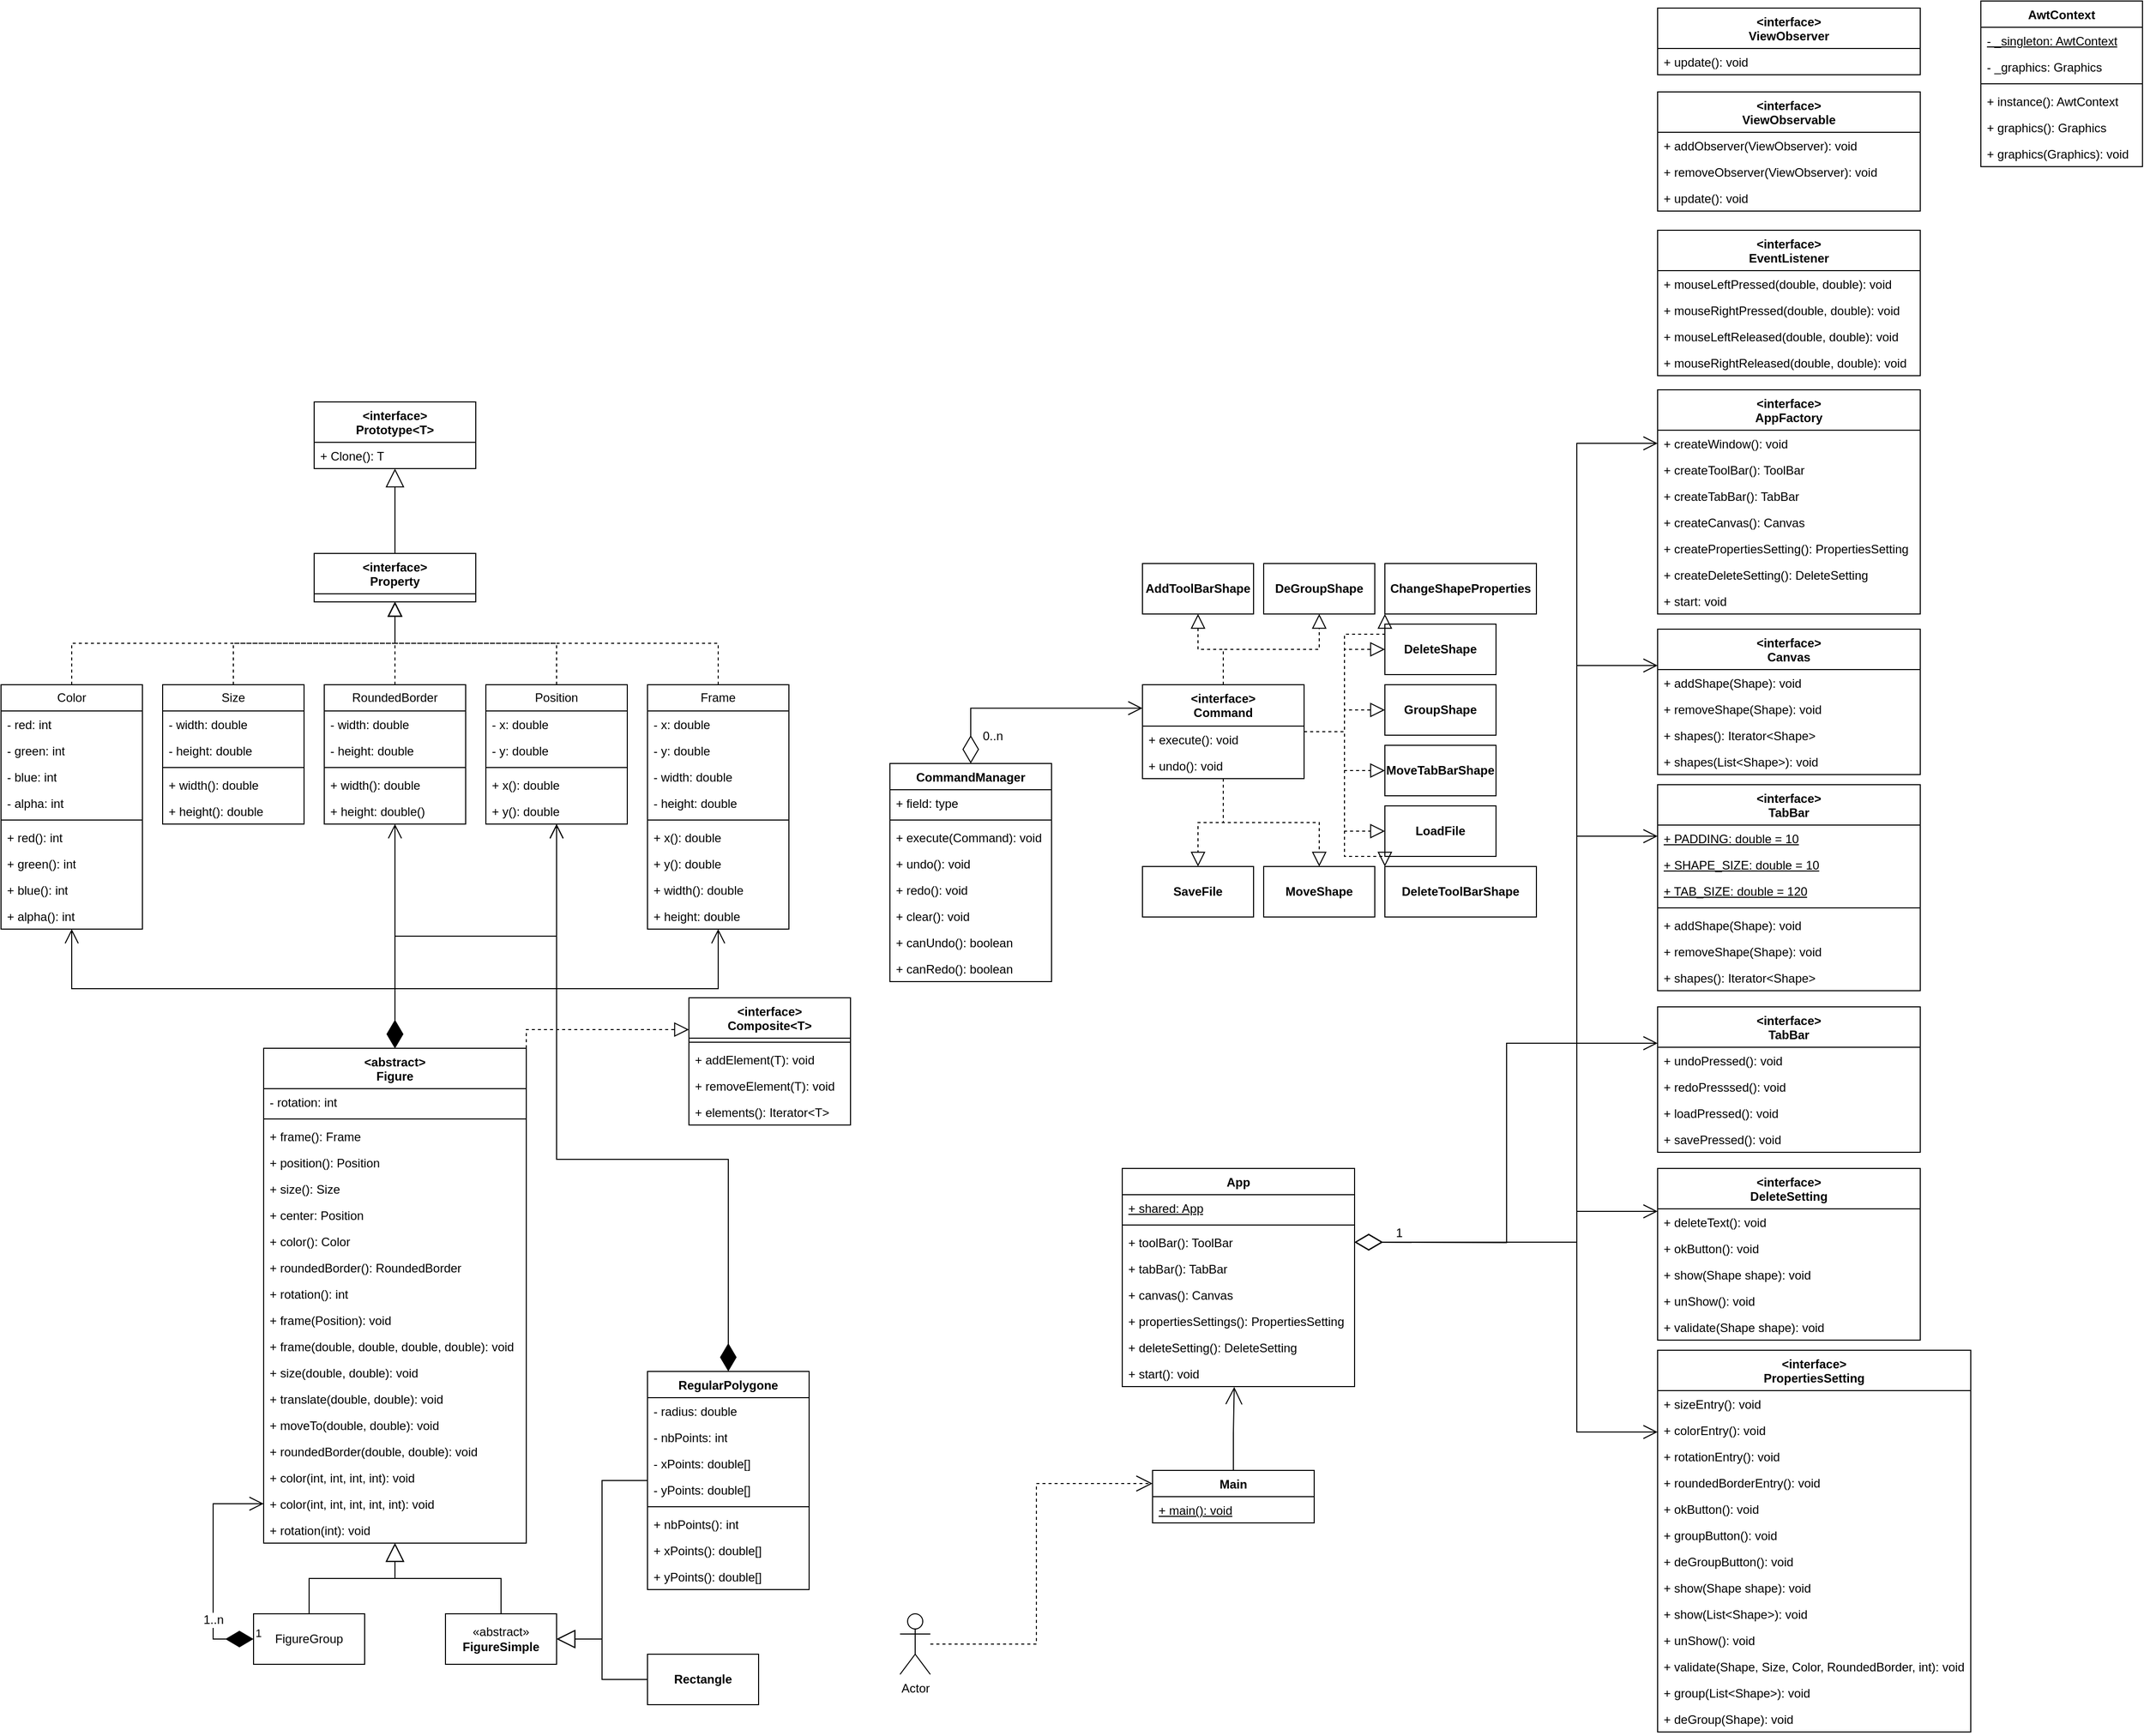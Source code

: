 <mxfile version="24.3.1" type="github">
  <diagram name="Page-1" id="Wsv3RuCjrWsKuoLZozYF">
    <mxGraphModel dx="636" dy="1654" grid="1" gridSize="10" guides="1" tooltips="1" connect="1" arrows="1" fold="1" page="1" pageScale="1" pageWidth="827" pageHeight="1169" math="0" shadow="0">
      <root>
        <mxCell id="0" />
        <mxCell id="1" parent="0" />
        <mxCell id="dRTiTPRiuWMDc7s1eVoB-1" value="&amp;lt;interface&amp;gt;&lt;div&gt;Prototype&amp;lt;T&amp;gt;&lt;/div&gt;" style="swimlane;fontStyle=1;align=center;verticalAlign=top;childLayout=stackLayout;horizontal=1;startSize=40;horizontalStack=0;resizeParent=1;resizeParentMax=0;resizeLast=0;collapsible=1;marginBottom=0;whiteSpace=wrap;html=1;" vertex="1" parent="1">
          <mxGeometry x="350" y="-160" width="160" height="66" as="geometry" />
        </mxCell>
        <mxCell id="dRTiTPRiuWMDc7s1eVoB-4" value="+ Clone(): T" style="text;strokeColor=none;fillColor=none;align=left;verticalAlign=top;spacingLeft=4;spacingRight=4;overflow=hidden;rotatable=0;points=[[0,0.5],[1,0.5]];portConstraint=eastwest;whiteSpace=wrap;html=1;" vertex="1" parent="dRTiTPRiuWMDc7s1eVoB-1">
          <mxGeometry y="40" width="160" height="26" as="geometry" />
        </mxCell>
        <mxCell id="dRTiTPRiuWMDc7s1eVoB-5" value="&amp;lt;interface&amp;gt;&lt;div&gt;Composite&amp;lt;T&amp;gt;&lt;/div&gt;" style="swimlane;fontStyle=1;align=center;verticalAlign=top;childLayout=stackLayout;horizontal=1;startSize=40;horizontalStack=0;resizeParent=1;resizeParentMax=0;resizeLast=0;collapsible=1;marginBottom=0;whiteSpace=wrap;html=1;" vertex="1" parent="1">
          <mxGeometry x="721" y="430" width="160" height="126" as="geometry" />
        </mxCell>
        <mxCell id="dRTiTPRiuWMDc7s1eVoB-6" value="" style="line;strokeWidth=1;fillColor=none;align=left;verticalAlign=middle;spacingTop=-1;spacingLeft=3;spacingRight=3;rotatable=0;labelPosition=right;points=[];portConstraint=eastwest;strokeColor=inherit;" vertex="1" parent="dRTiTPRiuWMDc7s1eVoB-5">
          <mxGeometry y="40" width="160" height="8" as="geometry" />
        </mxCell>
        <mxCell id="dRTiTPRiuWMDc7s1eVoB-7" value="+ addElement(T): void" style="text;strokeColor=none;fillColor=none;align=left;verticalAlign=top;spacingLeft=4;spacingRight=4;overflow=hidden;rotatable=0;points=[[0,0.5],[1,0.5]];portConstraint=eastwest;whiteSpace=wrap;html=1;" vertex="1" parent="dRTiTPRiuWMDc7s1eVoB-5">
          <mxGeometry y="48" width="160" height="26" as="geometry" />
        </mxCell>
        <mxCell id="dRTiTPRiuWMDc7s1eVoB-8" value="+ removeElement(T): void" style="text;strokeColor=none;fillColor=none;align=left;verticalAlign=top;spacingLeft=4;spacingRight=4;overflow=hidden;rotatable=0;points=[[0,0.5],[1,0.5]];portConstraint=eastwest;whiteSpace=wrap;html=1;" vertex="1" parent="dRTiTPRiuWMDc7s1eVoB-5">
          <mxGeometry y="74" width="160" height="26" as="geometry" />
        </mxCell>
        <mxCell id="dRTiTPRiuWMDc7s1eVoB-9" value="+ elements(): Iterator&amp;lt;T&amp;gt;" style="text;strokeColor=none;fillColor=none;align=left;verticalAlign=top;spacingLeft=4;spacingRight=4;overflow=hidden;rotatable=0;points=[[0,0.5],[1,0.5]];portConstraint=eastwest;whiteSpace=wrap;html=1;" vertex="1" parent="dRTiTPRiuWMDc7s1eVoB-5">
          <mxGeometry y="100" width="160" height="26" as="geometry" />
        </mxCell>
        <mxCell id="dRTiTPRiuWMDc7s1eVoB-10" value="&amp;lt;interface&amp;gt;&lt;div&gt;Property&lt;/div&gt;" style="swimlane;fontStyle=1;align=center;verticalAlign=top;childLayout=stackLayout;horizontal=1;startSize=40;horizontalStack=0;resizeParent=1;resizeParentMax=0;resizeLast=0;collapsible=1;marginBottom=0;whiteSpace=wrap;html=1;" vertex="1" parent="1">
          <mxGeometry x="350" y="-10" width="160" height="48" as="geometry" />
        </mxCell>
        <mxCell id="dRTiTPRiuWMDc7s1eVoB-13" value="Color" style="swimlane;fontStyle=0;childLayout=stackLayout;horizontal=1;startSize=26;fillColor=none;horizontalStack=0;resizeParent=1;resizeParentMax=0;resizeLast=0;collapsible=1;marginBottom=0;whiteSpace=wrap;html=1;" vertex="1" parent="1">
          <mxGeometry x="40" y="120" width="140" height="242" as="geometry" />
        </mxCell>
        <mxCell id="dRTiTPRiuWMDc7s1eVoB-14" value="- red: int" style="text;strokeColor=none;fillColor=none;align=left;verticalAlign=top;spacingLeft=4;spacingRight=4;overflow=hidden;rotatable=0;points=[[0,0.5],[1,0.5]];portConstraint=eastwest;whiteSpace=wrap;html=1;" vertex="1" parent="dRTiTPRiuWMDc7s1eVoB-13">
          <mxGeometry y="26" width="140" height="26" as="geometry" />
        </mxCell>
        <mxCell id="dRTiTPRiuWMDc7s1eVoB-15" value="- green: int" style="text;strokeColor=none;fillColor=none;align=left;verticalAlign=top;spacingLeft=4;spacingRight=4;overflow=hidden;rotatable=0;points=[[0,0.5],[1,0.5]];portConstraint=eastwest;whiteSpace=wrap;html=1;" vertex="1" parent="dRTiTPRiuWMDc7s1eVoB-13">
          <mxGeometry y="52" width="140" height="26" as="geometry" />
        </mxCell>
        <mxCell id="dRTiTPRiuWMDc7s1eVoB-16" value="- blue: int" style="text;strokeColor=none;fillColor=none;align=left;verticalAlign=top;spacingLeft=4;spacingRight=4;overflow=hidden;rotatable=0;points=[[0,0.5],[1,0.5]];portConstraint=eastwest;whiteSpace=wrap;html=1;" vertex="1" parent="dRTiTPRiuWMDc7s1eVoB-13">
          <mxGeometry y="78" width="140" height="26" as="geometry" />
        </mxCell>
        <mxCell id="dRTiTPRiuWMDc7s1eVoB-45" value="- alpha: int" style="text;strokeColor=none;fillColor=none;align=left;verticalAlign=top;spacingLeft=4;spacingRight=4;overflow=hidden;rotatable=0;points=[[0,0.5],[1,0.5]];portConstraint=eastwest;whiteSpace=wrap;html=1;" vertex="1" parent="dRTiTPRiuWMDc7s1eVoB-13">
          <mxGeometry y="104" width="140" height="26" as="geometry" />
        </mxCell>
        <mxCell id="dRTiTPRiuWMDc7s1eVoB-46" value="" style="line;strokeWidth=1;fillColor=none;align=left;verticalAlign=middle;spacingTop=-1;spacingLeft=3;spacingRight=3;rotatable=0;labelPosition=right;points=[];portConstraint=eastwest;strokeColor=inherit;" vertex="1" parent="dRTiTPRiuWMDc7s1eVoB-13">
          <mxGeometry y="130" width="140" height="8" as="geometry" />
        </mxCell>
        <mxCell id="dRTiTPRiuWMDc7s1eVoB-47" value="+ red(): int&lt;span style=&quot;white-space: pre;&quot;&gt;&#x9;&lt;/span&gt;" style="text;strokeColor=none;fillColor=none;align=left;verticalAlign=top;spacingLeft=4;spacingRight=4;overflow=hidden;rotatable=0;points=[[0,0.5],[1,0.5]];portConstraint=eastwest;whiteSpace=wrap;html=1;" vertex="1" parent="dRTiTPRiuWMDc7s1eVoB-13">
          <mxGeometry y="138" width="140" height="26" as="geometry" />
        </mxCell>
        <mxCell id="dRTiTPRiuWMDc7s1eVoB-48" value="+ green(): int" style="text;strokeColor=none;fillColor=none;align=left;verticalAlign=top;spacingLeft=4;spacingRight=4;overflow=hidden;rotatable=0;points=[[0,0.5],[1,0.5]];portConstraint=eastwest;whiteSpace=wrap;html=1;" vertex="1" parent="dRTiTPRiuWMDc7s1eVoB-13">
          <mxGeometry y="164" width="140" height="26" as="geometry" />
        </mxCell>
        <mxCell id="dRTiTPRiuWMDc7s1eVoB-49" value="+ blue(): int" style="text;strokeColor=none;fillColor=none;align=left;verticalAlign=top;spacingLeft=4;spacingRight=4;overflow=hidden;rotatable=0;points=[[0,0.5],[1,0.5]];portConstraint=eastwest;whiteSpace=wrap;html=1;" vertex="1" parent="dRTiTPRiuWMDc7s1eVoB-13">
          <mxGeometry y="190" width="140" height="26" as="geometry" />
        </mxCell>
        <mxCell id="dRTiTPRiuWMDc7s1eVoB-50" value="+ alpha(): int" style="text;strokeColor=none;fillColor=none;align=left;verticalAlign=top;spacingLeft=4;spacingRight=4;overflow=hidden;rotatable=0;points=[[0,0.5],[1,0.5]];portConstraint=eastwest;whiteSpace=wrap;html=1;" vertex="1" parent="dRTiTPRiuWMDc7s1eVoB-13">
          <mxGeometry y="216" width="140" height="26" as="geometry" />
        </mxCell>
        <mxCell id="dRTiTPRiuWMDc7s1eVoB-17" value="Size" style="swimlane;fontStyle=0;childLayout=stackLayout;horizontal=1;startSize=26;fillColor=none;horizontalStack=0;resizeParent=1;resizeParentMax=0;resizeLast=0;collapsible=1;marginBottom=0;whiteSpace=wrap;html=1;" vertex="1" parent="1">
          <mxGeometry x="200" y="120" width="140" height="138" as="geometry" />
        </mxCell>
        <mxCell id="dRTiTPRiuWMDc7s1eVoB-18" value="- width: double" style="text;strokeColor=none;fillColor=none;align=left;verticalAlign=top;spacingLeft=4;spacingRight=4;overflow=hidden;rotatable=0;points=[[0,0.5],[1,0.5]];portConstraint=eastwest;whiteSpace=wrap;html=1;" vertex="1" parent="dRTiTPRiuWMDc7s1eVoB-17">
          <mxGeometry y="26" width="140" height="26" as="geometry" />
        </mxCell>
        <mxCell id="dRTiTPRiuWMDc7s1eVoB-19" value="- height: double" style="text;strokeColor=none;fillColor=none;align=left;verticalAlign=top;spacingLeft=4;spacingRight=4;overflow=hidden;rotatable=0;points=[[0,0.5],[1,0.5]];portConstraint=eastwest;whiteSpace=wrap;html=1;" vertex="1" parent="dRTiTPRiuWMDc7s1eVoB-17">
          <mxGeometry y="52" width="140" height="26" as="geometry" />
        </mxCell>
        <mxCell id="dRTiTPRiuWMDc7s1eVoB-62" value="" style="line;strokeWidth=1;fillColor=none;align=left;verticalAlign=middle;spacingTop=-1;spacingLeft=3;spacingRight=3;rotatable=0;labelPosition=right;points=[];portConstraint=eastwest;strokeColor=inherit;" vertex="1" parent="dRTiTPRiuWMDc7s1eVoB-17">
          <mxGeometry y="78" width="140" height="8" as="geometry" />
        </mxCell>
        <mxCell id="dRTiTPRiuWMDc7s1eVoB-20" value="+ width(): double" style="text;strokeColor=none;fillColor=none;align=left;verticalAlign=top;spacingLeft=4;spacingRight=4;overflow=hidden;rotatable=0;points=[[0,0.5],[1,0.5]];portConstraint=eastwest;whiteSpace=wrap;html=1;" vertex="1" parent="dRTiTPRiuWMDc7s1eVoB-17">
          <mxGeometry y="86" width="140" height="26" as="geometry" />
        </mxCell>
        <mxCell id="dRTiTPRiuWMDc7s1eVoB-63" value="+ height(): double" style="text;strokeColor=none;fillColor=none;align=left;verticalAlign=top;spacingLeft=4;spacingRight=4;overflow=hidden;rotatable=0;points=[[0,0.5],[1,0.5]];portConstraint=eastwest;whiteSpace=wrap;html=1;" vertex="1" parent="dRTiTPRiuWMDc7s1eVoB-17">
          <mxGeometry y="112" width="140" height="26" as="geometry" />
        </mxCell>
        <mxCell id="dRTiTPRiuWMDc7s1eVoB-21" value="RoundedBorder" style="swimlane;fontStyle=0;childLayout=stackLayout;horizontal=1;startSize=26;fillColor=none;horizontalStack=0;resizeParent=1;resizeParentMax=0;resizeLast=0;collapsible=1;marginBottom=0;whiteSpace=wrap;html=1;" vertex="1" parent="1">
          <mxGeometry x="360" y="120" width="140" height="138" as="geometry" />
        </mxCell>
        <mxCell id="dRTiTPRiuWMDc7s1eVoB-22" value="- width: double" style="text;strokeColor=none;fillColor=none;align=left;verticalAlign=top;spacingLeft=4;spacingRight=4;overflow=hidden;rotatable=0;points=[[0,0.5],[1,0.5]];portConstraint=eastwest;whiteSpace=wrap;html=1;" vertex="1" parent="dRTiTPRiuWMDc7s1eVoB-21">
          <mxGeometry y="26" width="140" height="26" as="geometry" />
        </mxCell>
        <mxCell id="dRTiTPRiuWMDc7s1eVoB-23" value="- height: double" style="text;strokeColor=none;fillColor=none;align=left;verticalAlign=top;spacingLeft=4;spacingRight=4;overflow=hidden;rotatable=0;points=[[0,0.5],[1,0.5]];portConstraint=eastwest;whiteSpace=wrap;html=1;" vertex="1" parent="dRTiTPRiuWMDc7s1eVoB-21">
          <mxGeometry y="52" width="140" height="26" as="geometry" />
        </mxCell>
        <mxCell id="dRTiTPRiuWMDc7s1eVoB-59" value="" style="line;strokeWidth=1;fillColor=none;align=left;verticalAlign=middle;spacingTop=-1;spacingLeft=3;spacingRight=3;rotatable=0;labelPosition=right;points=[];portConstraint=eastwest;strokeColor=inherit;" vertex="1" parent="dRTiTPRiuWMDc7s1eVoB-21">
          <mxGeometry y="78" width="140" height="8" as="geometry" />
        </mxCell>
        <mxCell id="dRTiTPRiuWMDc7s1eVoB-60" value="+ width(): double" style="text;strokeColor=none;fillColor=none;align=left;verticalAlign=top;spacingLeft=4;spacingRight=4;overflow=hidden;rotatable=0;points=[[0,0.5],[1,0.5]];portConstraint=eastwest;whiteSpace=wrap;html=1;" vertex="1" parent="dRTiTPRiuWMDc7s1eVoB-21">
          <mxGeometry y="86" width="140" height="26" as="geometry" />
        </mxCell>
        <mxCell id="dRTiTPRiuWMDc7s1eVoB-61" value="+ height: double()" style="text;strokeColor=none;fillColor=none;align=left;verticalAlign=top;spacingLeft=4;spacingRight=4;overflow=hidden;rotatable=0;points=[[0,0.5],[1,0.5]];portConstraint=eastwest;whiteSpace=wrap;html=1;" vertex="1" parent="dRTiTPRiuWMDc7s1eVoB-21">
          <mxGeometry y="112" width="140" height="26" as="geometry" />
        </mxCell>
        <mxCell id="dRTiTPRiuWMDc7s1eVoB-25" value="Position" style="swimlane;fontStyle=0;childLayout=stackLayout;horizontal=1;startSize=26;fillColor=none;horizontalStack=0;resizeParent=1;resizeParentMax=0;resizeLast=0;collapsible=1;marginBottom=0;whiteSpace=wrap;html=1;" vertex="1" parent="1">
          <mxGeometry x="520" y="120" width="140" height="138" as="geometry" />
        </mxCell>
        <mxCell id="dRTiTPRiuWMDc7s1eVoB-26" value="- x: double" style="text;strokeColor=none;fillColor=none;align=left;verticalAlign=top;spacingLeft=4;spacingRight=4;overflow=hidden;rotatable=0;points=[[0,0.5],[1,0.5]];portConstraint=eastwest;whiteSpace=wrap;html=1;" vertex="1" parent="dRTiTPRiuWMDc7s1eVoB-25">
          <mxGeometry y="26" width="140" height="26" as="geometry" />
        </mxCell>
        <mxCell id="dRTiTPRiuWMDc7s1eVoB-27" value="- y: double" style="text;strokeColor=none;fillColor=none;align=left;verticalAlign=top;spacingLeft=4;spacingRight=4;overflow=hidden;rotatable=0;points=[[0,0.5],[1,0.5]];portConstraint=eastwest;whiteSpace=wrap;html=1;" vertex="1" parent="dRTiTPRiuWMDc7s1eVoB-25">
          <mxGeometry y="52" width="140" height="26" as="geometry" />
        </mxCell>
        <mxCell id="dRTiTPRiuWMDc7s1eVoB-57" value="" style="line;strokeWidth=1;fillColor=none;align=left;verticalAlign=middle;spacingTop=-1;spacingLeft=3;spacingRight=3;rotatable=0;labelPosition=right;points=[];portConstraint=eastwest;strokeColor=inherit;" vertex="1" parent="dRTiTPRiuWMDc7s1eVoB-25">
          <mxGeometry y="78" width="140" height="8" as="geometry" />
        </mxCell>
        <mxCell id="dRTiTPRiuWMDc7s1eVoB-28" value="+ x(): double" style="text;strokeColor=none;fillColor=none;align=left;verticalAlign=top;spacingLeft=4;spacingRight=4;overflow=hidden;rotatable=0;points=[[0,0.5],[1,0.5]];portConstraint=eastwest;whiteSpace=wrap;html=1;" vertex="1" parent="dRTiTPRiuWMDc7s1eVoB-25">
          <mxGeometry y="86" width="140" height="26" as="geometry" />
        </mxCell>
        <mxCell id="dRTiTPRiuWMDc7s1eVoB-58" value="+ y(): double" style="text;strokeColor=none;fillColor=none;align=left;verticalAlign=top;spacingLeft=4;spacingRight=4;overflow=hidden;rotatable=0;points=[[0,0.5],[1,0.5]];portConstraint=eastwest;whiteSpace=wrap;html=1;" vertex="1" parent="dRTiTPRiuWMDc7s1eVoB-25">
          <mxGeometry y="112" width="140" height="26" as="geometry" />
        </mxCell>
        <mxCell id="dRTiTPRiuWMDc7s1eVoB-29" value="Frame" style="swimlane;fontStyle=0;childLayout=stackLayout;horizontal=1;startSize=26;fillColor=none;horizontalStack=0;resizeParent=1;resizeParentMax=0;resizeLast=0;collapsible=1;marginBottom=0;whiteSpace=wrap;html=1;" vertex="1" parent="1">
          <mxGeometry x="680" y="120" width="140" height="242" as="geometry" />
        </mxCell>
        <mxCell id="dRTiTPRiuWMDc7s1eVoB-30" value="- x: double" style="text;strokeColor=none;fillColor=none;align=left;verticalAlign=top;spacingLeft=4;spacingRight=4;overflow=hidden;rotatable=0;points=[[0,0.5],[1,0.5]];portConstraint=eastwest;whiteSpace=wrap;html=1;" vertex="1" parent="dRTiTPRiuWMDc7s1eVoB-29">
          <mxGeometry y="26" width="140" height="26" as="geometry" />
        </mxCell>
        <mxCell id="dRTiTPRiuWMDc7s1eVoB-31" value="- y: double" style="text;strokeColor=none;fillColor=none;align=left;verticalAlign=top;spacingLeft=4;spacingRight=4;overflow=hidden;rotatable=0;points=[[0,0.5],[1,0.5]];portConstraint=eastwest;whiteSpace=wrap;html=1;" vertex="1" parent="dRTiTPRiuWMDc7s1eVoB-29">
          <mxGeometry y="52" width="140" height="26" as="geometry" />
        </mxCell>
        <mxCell id="dRTiTPRiuWMDc7s1eVoB-32" value="- width: double" style="text;strokeColor=none;fillColor=none;align=left;verticalAlign=top;spacingLeft=4;spacingRight=4;overflow=hidden;rotatable=0;points=[[0,0.5],[1,0.5]];portConstraint=eastwest;whiteSpace=wrap;html=1;" vertex="1" parent="dRTiTPRiuWMDc7s1eVoB-29">
          <mxGeometry y="78" width="140" height="26" as="geometry" />
        </mxCell>
        <mxCell id="dRTiTPRiuWMDc7s1eVoB-51" value="- height: double" style="text;strokeColor=none;fillColor=none;align=left;verticalAlign=top;spacingLeft=4;spacingRight=4;overflow=hidden;rotatable=0;points=[[0,0.5],[1,0.5]];portConstraint=eastwest;whiteSpace=wrap;html=1;" vertex="1" parent="dRTiTPRiuWMDc7s1eVoB-29">
          <mxGeometry y="104" width="140" height="26" as="geometry" />
        </mxCell>
        <mxCell id="dRTiTPRiuWMDc7s1eVoB-52" value="" style="line;strokeWidth=1;fillColor=none;align=left;verticalAlign=middle;spacingTop=-1;spacingLeft=3;spacingRight=3;rotatable=0;labelPosition=right;points=[];portConstraint=eastwest;strokeColor=inherit;" vertex="1" parent="dRTiTPRiuWMDc7s1eVoB-29">
          <mxGeometry y="130" width="140" height="8" as="geometry" />
        </mxCell>
        <mxCell id="dRTiTPRiuWMDc7s1eVoB-53" value="+ x(): double" style="text;strokeColor=none;fillColor=none;align=left;verticalAlign=top;spacingLeft=4;spacingRight=4;overflow=hidden;rotatable=0;points=[[0,0.5],[1,0.5]];portConstraint=eastwest;whiteSpace=wrap;html=1;" vertex="1" parent="dRTiTPRiuWMDc7s1eVoB-29">
          <mxGeometry y="138" width="140" height="26" as="geometry" />
        </mxCell>
        <mxCell id="dRTiTPRiuWMDc7s1eVoB-55" value="+ y(): double" style="text;strokeColor=none;fillColor=none;align=left;verticalAlign=top;spacingLeft=4;spacingRight=4;overflow=hidden;rotatable=0;points=[[0,0.5],[1,0.5]];portConstraint=eastwest;whiteSpace=wrap;html=1;" vertex="1" parent="dRTiTPRiuWMDc7s1eVoB-29">
          <mxGeometry y="164" width="140" height="26" as="geometry" />
        </mxCell>
        <mxCell id="dRTiTPRiuWMDc7s1eVoB-56" value="+ width(): double" style="text;strokeColor=none;fillColor=none;align=left;verticalAlign=top;spacingLeft=4;spacingRight=4;overflow=hidden;rotatable=0;points=[[0,0.5],[1,0.5]];portConstraint=eastwest;whiteSpace=wrap;html=1;" vertex="1" parent="dRTiTPRiuWMDc7s1eVoB-29">
          <mxGeometry y="190" width="140" height="26" as="geometry" />
        </mxCell>
        <mxCell id="dRTiTPRiuWMDc7s1eVoB-54" value="+ height: double" style="text;strokeColor=none;fillColor=none;align=left;verticalAlign=top;spacingLeft=4;spacingRight=4;overflow=hidden;rotatable=0;points=[[0,0.5],[1,0.5]];portConstraint=eastwest;whiteSpace=wrap;html=1;" vertex="1" parent="dRTiTPRiuWMDc7s1eVoB-29">
          <mxGeometry y="216" width="140" height="26" as="geometry" />
        </mxCell>
        <mxCell id="dRTiTPRiuWMDc7s1eVoB-36" value="" style="endArrow=block;endSize=16;endFill=0;html=1;rounded=0;exitX=0.5;exitY=0;exitDx=0;exitDy=0;edgeStyle=orthogonalEdgeStyle;" edge="1" parent="1" source="dRTiTPRiuWMDc7s1eVoB-10" target="dRTiTPRiuWMDc7s1eVoB-1">
          <mxGeometry width="160" relative="1" as="geometry">
            <mxPoint x="210" y="120" as="sourcePoint" />
            <mxPoint x="340" y="-60" as="targetPoint" />
          </mxGeometry>
        </mxCell>
        <mxCell id="dRTiTPRiuWMDc7s1eVoB-40" value="" style="endArrow=block;dashed=1;endFill=0;endSize=12;html=1;rounded=0;entryX=0.5;entryY=1;entryDx=0;entryDy=0;exitX=0.5;exitY=0;exitDx=0;exitDy=0;edgeStyle=orthogonalEdgeStyle;" edge="1" parent="1" source="dRTiTPRiuWMDc7s1eVoB-13" target="dRTiTPRiuWMDc7s1eVoB-10">
          <mxGeometry width="160" relative="1" as="geometry">
            <mxPoint x="230" y="90" as="sourcePoint" />
            <mxPoint x="390" y="90" as="targetPoint" />
          </mxGeometry>
        </mxCell>
        <mxCell id="dRTiTPRiuWMDc7s1eVoB-41" value="" style="endArrow=block;dashed=1;endFill=0;endSize=12;html=1;rounded=0;exitX=0.5;exitY=0;exitDx=0;exitDy=0;edgeStyle=orthogonalEdgeStyle;" edge="1" parent="1" source="dRTiTPRiuWMDc7s1eVoB-29" target="dRTiTPRiuWMDc7s1eVoB-10">
          <mxGeometry width="160" relative="1" as="geometry">
            <mxPoint x="120" y="130" as="sourcePoint" />
            <mxPoint x="410" y="58" as="targetPoint" />
          </mxGeometry>
        </mxCell>
        <mxCell id="dRTiTPRiuWMDc7s1eVoB-42" value="" style="endArrow=block;dashed=1;endFill=0;endSize=12;html=1;rounded=0;exitX=0.5;exitY=0;exitDx=0;exitDy=0;edgeStyle=orthogonalEdgeStyle;" edge="1" parent="1" source="dRTiTPRiuWMDc7s1eVoB-25" target="dRTiTPRiuWMDc7s1eVoB-10">
          <mxGeometry width="160" relative="1" as="geometry">
            <mxPoint x="280" y="130" as="sourcePoint" />
            <mxPoint x="410" y="58" as="targetPoint" />
          </mxGeometry>
        </mxCell>
        <mxCell id="dRTiTPRiuWMDc7s1eVoB-43" value="" style="endArrow=block;dashed=1;endFill=0;endSize=12;html=1;rounded=0;exitX=0.5;exitY=0;exitDx=0;exitDy=0;edgeStyle=orthogonalEdgeStyle;" edge="1" parent="1" source="dRTiTPRiuWMDc7s1eVoB-21" target="dRTiTPRiuWMDc7s1eVoB-10">
          <mxGeometry width="160" relative="1" as="geometry">
            <mxPoint x="290" y="140" as="sourcePoint" />
            <mxPoint x="420" y="68" as="targetPoint" />
          </mxGeometry>
        </mxCell>
        <mxCell id="dRTiTPRiuWMDc7s1eVoB-44" value="" style="endArrow=block;dashed=1;endFill=0;endSize=12;html=1;rounded=0;exitX=0.5;exitY=0;exitDx=0;exitDy=0;edgeStyle=orthogonalEdgeStyle;" edge="1" parent="1" source="dRTiTPRiuWMDc7s1eVoB-17" target="dRTiTPRiuWMDc7s1eVoB-10">
          <mxGeometry width="160" relative="1" as="geometry">
            <mxPoint x="300" y="150" as="sourcePoint" />
            <mxPoint x="430" y="78" as="targetPoint" />
          </mxGeometry>
        </mxCell>
        <mxCell id="dRTiTPRiuWMDc7s1eVoB-68" value="&lt;div&gt;&amp;lt;abstract&amp;gt;&lt;/div&gt;Figure" style="swimlane;fontStyle=1;align=center;verticalAlign=top;childLayout=stackLayout;horizontal=1;startSize=40;horizontalStack=0;resizeParent=1;resizeParentMax=0;resizeLast=0;collapsible=1;marginBottom=0;whiteSpace=wrap;html=1;" vertex="1" parent="1">
          <mxGeometry x="300" y="480" width="260" height="490" as="geometry" />
        </mxCell>
        <mxCell id="dRTiTPRiuWMDc7s1eVoB-69" value="- rotation: int" style="text;strokeColor=none;fillColor=none;align=left;verticalAlign=top;spacingLeft=4;spacingRight=4;overflow=hidden;rotatable=0;points=[[0,0.5],[1,0.5]];portConstraint=eastwest;whiteSpace=wrap;html=1;" vertex="1" parent="dRTiTPRiuWMDc7s1eVoB-68">
          <mxGeometry y="40" width="260" height="26" as="geometry" />
        </mxCell>
        <mxCell id="dRTiTPRiuWMDc7s1eVoB-70" value="" style="line;strokeWidth=1;fillColor=none;align=left;verticalAlign=middle;spacingTop=-1;spacingLeft=3;spacingRight=3;rotatable=0;labelPosition=right;points=[];portConstraint=eastwest;strokeColor=inherit;" vertex="1" parent="dRTiTPRiuWMDc7s1eVoB-68">
          <mxGeometry y="66" width="260" height="8" as="geometry" />
        </mxCell>
        <mxCell id="dRTiTPRiuWMDc7s1eVoB-71" value="+ frame(): Frame" style="text;strokeColor=none;fillColor=none;align=left;verticalAlign=top;spacingLeft=4;spacingRight=4;overflow=hidden;rotatable=0;points=[[0,0.5],[1,0.5]];portConstraint=eastwest;whiteSpace=wrap;html=1;" vertex="1" parent="dRTiTPRiuWMDc7s1eVoB-68">
          <mxGeometry y="74" width="260" height="26" as="geometry" />
        </mxCell>
        <mxCell id="dRTiTPRiuWMDc7s1eVoB-75" value="+ position(): Position" style="text;strokeColor=none;fillColor=none;align=left;verticalAlign=top;spacingLeft=4;spacingRight=4;overflow=hidden;rotatable=0;points=[[0,0.5],[1,0.5]];portConstraint=eastwest;whiteSpace=wrap;html=1;" vertex="1" parent="dRTiTPRiuWMDc7s1eVoB-68">
          <mxGeometry y="100" width="260" height="26" as="geometry" />
        </mxCell>
        <mxCell id="dRTiTPRiuWMDc7s1eVoB-76" value="+ size(): Size" style="text;strokeColor=none;fillColor=none;align=left;verticalAlign=top;spacingLeft=4;spacingRight=4;overflow=hidden;rotatable=0;points=[[0,0.5],[1,0.5]];portConstraint=eastwest;whiteSpace=wrap;html=1;" vertex="1" parent="dRTiTPRiuWMDc7s1eVoB-68">
          <mxGeometry y="126" width="260" height="26" as="geometry" />
        </mxCell>
        <mxCell id="dRTiTPRiuWMDc7s1eVoB-88" value="+ center: Position" style="text;strokeColor=none;fillColor=none;align=left;verticalAlign=top;spacingLeft=4;spacingRight=4;overflow=hidden;rotatable=0;points=[[0,0.5],[1,0.5]];portConstraint=eastwest;whiteSpace=wrap;html=1;" vertex="1" parent="dRTiTPRiuWMDc7s1eVoB-68">
          <mxGeometry y="152" width="260" height="26" as="geometry" />
        </mxCell>
        <mxCell id="dRTiTPRiuWMDc7s1eVoB-77" value="+ color(): Color" style="text;strokeColor=none;fillColor=none;align=left;verticalAlign=top;spacingLeft=4;spacingRight=4;overflow=hidden;rotatable=0;points=[[0,0.5],[1,0.5]];portConstraint=eastwest;whiteSpace=wrap;html=1;" vertex="1" parent="dRTiTPRiuWMDc7s1eVoB-68">
          <mxGeometry y="178" width="260" height="26" as="geometry" />
        </mxCell>
        <mxCell id="dRTiTPRiuWMDc7s1eVoB-87" value="+ roundedBorder(): RoundedBorder" style="text;strokeColor=none;fillColor=none;align=left;verticalAlign=top;spacingLeft=4;spacingRight=4;overflow=hidden;rotatable=0;points=[[0,0.5],[1,0.5]];portConstraint=eastwest;whiteSpace=wrap;html=1;" vertex="1" parent="dRTiTPRiuWMDc7s1eVoB-68">
          <mxGeometry y="204" width="260" height="26" as="geometry" />
        </mxCell>
        <mxCell id="dRTiTPRiuWMDc7s1eVoB-86" value="+ rotation(): int" style="text;strokeColor=none;fillColor=none;align=left;verticalAlign=top;spacingLeft=4;spacingRight=4;overflow=hidden;rotatable=0;points=[[0,0.5],[1,0.5]];portConstraint=eastwest;whiteSpace=wrap;html=1;" vertex="1" parent="dRTiTPRiuWMDc7s1eVoB-68">
          <mxGeometry y="230" width="260" height="26" as="geometry" />
        </mxCell>
        <mxCell id="dRTiTPRiuWMDc7s1eVoB-85" value="+ frame(Position): void" style="text;strokeColor=none;fillColor=none;align=left;verticalAlign=top;spacingLeft=4;spacingRight=4;overflow=hidden;rotatable=0;points=[[0,0.5],[1,0.5]];portConstraint=eastwest;whiteSpace=wrap;html=1;" vertex="1" parent="dRTiTPRiuWMDc7s1eVoB-68">
          <mxGeometry y="256" width="260" height="26" as="geometry" />
        </mxCell>
        <mxCell id="dRTiTPRiuWMDc7s1eVoB-84" value="+ frame(double, double, double, double): void" style="text;strokeColor=none;fillColor=none;align=left;verticalAlign=top;spacingLeft=4;spacingRight=4;overflow=hidden;rotatable=0;points=[[0,0.5],[1,0.5]];portConstraint=eastwest;whiteSpace=wrap;html=1;" vertex="1" parent="dRTiTPRiuWMDc7s1eVoB-68">
          <mxGeometry y="282" width="260" height="26" as="geometry" />
        </mxCell>
        <mxCell id="dRTiTPRiuWMDc7s1eVoB-81" value="+ size(double, double): void" style="text;strokeColor=none;fillColor=none;align=left;verticalAlign=top;spacingLeft=4;spacingRight=4;overflow=hidden;rotatable=0;points=[[0,0.5],[1,0.5]];portConstraint=eastwest;whiteSpace=wrap;html=1;" vertex="1" parent="dRTiTPRiuWMDc7s1eVoB-68">
          <mxGeometry y="308" width="260" height="26" as="geometry" />
        </mxCell>
        <mxCell id="dRTiTPRiuWMDc7s1eVoB-83" value="+ translate(double, double): void" style="text;strokeColor=none;fillColor=none;align=left;verticalAlign=top;spacingLeft=4;spacingRight=4;overflow=hidden;rotatable=0;points=[[0,0.5],[1,0.5]];portConstraint=eastwest;whiteSpace=wrap;html=1;" vertex="1" parent="dRTiTPRiuWMDc7s1eVoB-68">
          <mxGeometry y="334" width="260" height="26" as="geometry" />
        </mxCell>
        <mxCell id="dRTiTPRiuWMDc7s1eVoB-80" value="+ moveTo(double, double): void" style="text;strokeColor=none;fillColor=none;align=left;verticalAlign=top;spacingLeft=4;spacingRight=4;overflow=hidden;rotatable=0;points=[[0,0.5],[1,0.5]];portConstraint=eastwest;whiteSpace=wrap;html=1;" vertex="1" parent="dRTiTPRiuWMDc7s1eVoB-68">
          <mxGeometry y="360" width="260" height="26" as="geometry" />
        </mxCell>
        <mxCell id="dRTiTPRiuWMDc7s1eVoB-82" value="+ roundedBorder(double, double): void" style="text;strokeColor=none;fillColor=none;align=left;verticalAlign=top;spacingLeft=4;spacingRight=4;overflow=hidden;rotatable=0;points=[[0,0.5],[1,0.5]];portConstraint=eastwest;whiteSpace=wrap;html=1;" vertex="1" parent="dRTiTPRiuWMDc7s1eVoB-68">
          <mxGeometry y="386" width="260" height="26" as="geometry" />
        </mxCell>
        <mxCell id="dRTiTPRiuWMDc7s1eVoB-78" value="+ color(int, int, int, int): void" style="text;strokeColor=none;fillColor=none;align=left;verticalAlign=top;spacingLeft=4;spacingRight=4;overflow=hidden;rotatable=0;points=[[0,0.5],[1,0.5]];portConstraint=eastwest;whiteSpace=wrap;html=1;" vertex="1" parent="dRTiTPRiuWMDc7s1eVoB-68">
          <mxGeometry y="412" width="260" height="26" as="geometry" />
        </mxCell>
        <mxCell id="dRTiTPRiuWMDc7s1eVoB-79" value="+ color(int, int, int, int, int): void" style="text;strokeColor=none;fillColor=none;align=left;verticalAlign=top;spacingLeft=4;spacingRight=4;overflow=hidden;rotatable=0;points=[[0,0.5],[1,0.5]];portConstraint=eastwest;whiteSpace=wrap;html=1;" vertex="1" parent="dRTiTPRiuWMDc7s1eVoB-68">
          <mxGeometry y="438" width="260" height="26" as="geometry" />
        </mxCell>
        <mxCell id="dRTiTPRiuWMDc7s1eVoB-92" value="+ rotation(int): void" style="text;strokeColor=none;fillColor=none;align=left;verticalAlign=top;spacingLeft=4;spacingRight=4;overflow=hidden;rotatable=0;points=[[0,0.5],[1,0.5]];portConstraint=eastwest;whiteSpace=wrap;html=1;" vertex="1" parent="dRTiTPRiuWMDc7s1eVoB-68">
          <mxGeometry y="464" width="260" height="26" as="geometry" />
        </mxCell>
        <mxCell id="dRTiTPRiuWMDc7s1eVoB-90" value="" style="endArrow=block;dashed=1;endFill=0;endSize=12;html=1;rounded=0;exitX=1;exitY=0;exitDx=0;exitDy=0;entryX=0;entryY=0.25;entryDx=0;entryDy=0;edgeStyle=orthogonalEdgeStyle;" edge="1" parent="1" source="dRTiTPRiuWMDc7s1eVoB-68" target="dRTiTPRiuWMDc7s1eVoB-5">
          <mxGeometry width="160" relative="1" as="geometry">
            <mxPoint x="200" y="430" as="sourcePoint" />
            <mxPoint x="360" y="430" as="targetPoint" />
          </mxGeometry>
        </mxCell>
        <mxCell id="dRTiTPRiuWMDc7s1eVoB-95" value="" style="endArrow=open;html=1;endSize=12;startArrow=diamondThin;startSize=25;startFill=1;edgeStyle=orthogonalEdgeStyle;align=left;verticalAlign=bottom;rounded=0;exitX=0.5;exitY=0;exitDx=0;exitDy=0;strokeWidth=1;" edge="1" parent="1" source="dRTiTPRiuWMDc7s1eVoB-68" target="dRTiTPRiuWMDc7s1eVoB-13">
          <mxGeometry x="-1" y="3" relative="1" as="geometry">
            <mxPoint x="360" y="440" as="sourcePoint" />
            <mxPoint x="520" y="440" as="targetPoint" />
          </mxGeometry>
        </mxCell>
        <mxCell id="dRTiTPRiuWMDc7s1eVoB-99" value="" style="endArrow=open;html=1;endSize=12;startArrow=diamondThin;startSize=25;startFill=1;edgeStyle=orthogonalEdgeStyle;align=left;verticalAlign=bottom;rounded=0;exitX=0.5;exitY=0;exitDx=0;exitDy=0;strokeWidth=1;" edge="1" parent="1" source="dRTiTPRiuWMDc7s1eVoB-68" target="dRTiTPRiuWMDc7s1eVoB-21">
          <mxGeometry x="-1" y="3" relative="1" as="geometry">
            <mxPoint x="440" y="490" as="sourcePoint" />
            <mxPoint x="120" y="372" as="targetPoint" />
          </mxGeometry>
        </mxCell>
        <mxCell id="dRTiTPRiuWMDc7s1eVoB-100" value="" style="endArrow=open;html=1;endSize=12;startArrow=diamondThin;startSize=25;startFill=1;edgeStyle=orthogonalEdgeStyle;align=left;verticalAlign=bottom;rounded=0;exitX=0.5;exitY=0;exitDx=0;exitDy=0;strokeWidth=1;" edge="1" parent="1" source="dRTiTPRiuWMDc7s1eVoB-68" target="dRTiTPRiuWMDc7s1eVoB-29">
          <mxGeometry x="-1" y="3" relative="1" as="geometry">
            <mxPoint x="450" y="500" as="sourcePoint" />
            <mxPoint x="130" y="382" as="targetPoint" />
          </mxGeometry>
        </mxCell>
        <mxCell id="dRTiTPRiuWMDc7s1eVoB-101" value="" style="endArrow=open;html=1;endSize=12;startArrow=diamondThin;startSize=25;startFill=1;edgeStyle=orthogonalEdgeStyle;align=left;verticalAlign=bottom;rounded=0;exitX=0.5;exitY=0;exitDx=0;exitDy=0;strokeWidth=1;" edge="1" parent="1" source="dRTiTPRiuWMDc7s1eVoB-68" target="dRTiTPRiuWMDc7s1eVoB-25">
          <mxGeometry x="-1" y="3" relative="1" as="geometry">
            <mxPoint x="460" y="510" as="sourcePoint" />
            <mxPoint x="140" y="392" as="targetPoint" />
          </mxGeometry>
        </mxCell>
        <mxCell id="dRTiTPRiuWMDc7s1eVoB-112" value="«abstract»&lt;br&gt;&lt;b&gt;FigureSimple&lt;/b&gt;" style="html=1;whiteSpace=wrap;" vertex="1" parent="1">
          <mxGeometry x="480" y="1040" width="110" height="50" as="geometry" />
        </mxCell>
        <mxCell id="dRTiTPRiuWMDc7s1eVoB-116" value="FigureGroup" style="html=1;whiteSpace=wrap;" vertex="1" parent="1">
          <mxGeometry x="290" y="1040" width="110" height="50" as="geometry" />
        </mxCell>
        <mxCell id="dRTiTPRiuWMDc7s1eVoB-118" value="" style="endArrow=block;endSize=16;endFill=0;html=1;rounded=0;exitX=0.5;exitY=0;exitDx=0;exitDy=0;edgeStyle=orthogonalEdgeStyle;" edge="1" parent="1" source="dRTiTPRiuWMDc7s1eVoB-116" target="dRTiTPRiuWMDc7s1eVoB-68">
          <mxGeometry width="160" relative="1" as="geometry">
            <mxPoint x="300" y="1060" as="sourcePoint" />
            <mxPoint x="460" y="1060" as="targetPoint" />
          </mxGeometry>
        </mxCell>
        <mxCell id="dRTiTPRiuWMDc7s1eVoB-120" value="" style="endArrow=block;endSize=16;endFill=0;html=1;rounded=0;exitX=0.5;exitY=0;exitDx=0;exitDy=0;edgeStyle=orthogonalEdgeStyle;" edge="1" parent="1" source="dRTiTPRiuWMDc7s1eVoB-112" target="dRTiTPRiuWMDc7s1eVoB-68">
          <mxGeometry width="160" relative="1" as="geometry">
            <mxPoint x="355" y="1050" as="sourcePoint" />
            <mxPoint x="445" y="980" as="targetPoint" />
          </mxGeometry>
        </mxCell>
        <mxCell id="dRTiTPRiuWMDc7s1eVoB-121" value="1" style="endArrow=open;html=1;endSize=12;startArrow=diamondThin;startSize=25;startFill=1;edgeStyle=orthogonalEdgeStyle;align=left;verticalAlign=bottom;rounded=0;exitX=0;exitY=0.5;exitDx=0;exitDy=0;entryX=0;entryY=0.5;entryDx=0;entryDy=0;" edge="1" parent="1" source="dRTiTPRiuWMDc7s1eVoB-116" target="dRTiTPRiuWMDc7s1eVoB-79">
          <mxGeometry x="-1" y="3" relative="1" as="geometry">
            <mxPoint x="300" y="800" as="sourcePoint" />
            <mxPoint x="460" y="800" as="targetPoint" />
            <Array as="points">
              <mxPoint x="250" y="1065" />
              <mxPoint x="250" y="931" />
            </Array>
          </mxGeometry>
        </mxCell>
        <mxCell id="dRTiTPRiuWMDc7s1eVoB-122" value="1..n" style="edgeLabel;html=1;align=center;verticalAlign=middle;resizable=0;points=[];fontSize=12;" vertex="1" connectable="0" parent="dRTiTPRiuWMDc7s1eVoB-121">
          <mxGeometry x="-0.503" y="-2" relative="1" as="geometry">
            <mxPoint x="-2" y="-4" as="offset" />
          </mxGeometry>
        </mxCell>
        <mxCell id="dRTiTPRiuWMDc7s1eVoB-123" value="&lt;b&gt;Rectangle&lt;/b&gt;" style="html=1;whiteSpace=wrap;" vertex="1" parent="1">
          <mxGeometry x="680" y="1080" width="110" height="50" as="geometry" />
        </mxCell>
        <mxCell id="dRTiTPRiuWMDc7s1eVoB-124" value="" style="endArrow=block;endSize=16;endFill=0;html=1;rounded=0;exitX=0;exitY=0.5;exitDx=0;exitDy=0;entryX=1;entryY=0.5;entryDx=0;entryDy=0;edgeStyle=orthogonalEdgeStyle;" edge="1" parent="1" source="dRTiTPRiuWMDc7s1eVoB-123" target="dRTiTPRiuWMDc7s1eVoB-112">
          <mxGeometry width="160" relative="1" as="geometry">
            <mxPoint x="530" y="1020" as="sourcePoint" />
            <mxPoint x="690" y="1020" as="targetPoint" />
          </mxGeometry>
        </mxCell>
        <mxCell id="dRTiTPRiuWMDc7s1eVoB-127" value="RegularPolygone" style="swimlane;fontStyle=1;align=center;verticalAlign=top;childLayout=stackLayout;horizontal=1;startSize=26;horizontalStack=0;resizeParent=1;resizeParentMax=0;resizeLast=0;collapsible=1;marginBottom=0;whiteSpace=wrap;html=1;" vertex="1" parent="1">
          <mxGeometry x="680" y="800" width="160" height="216" as="geometry" />
        </mxCell>
        <mxCell id="dRTiTPRiuWMDc7s1eVoB-128" value="- radius: double" style="text;strokeColor=none;fillColor=none;align=left;verticalAlign=top;spacingLeft=4;spacingRight=4;overflow=hidden;rotatable=0;points=[[0,0.5],[1,0.5]];portConstraint=eastwest;whiteSpace=wrap;html=1;" vertex="1" parent="dRTiTPRiuWMDc7s1eVoB-127">
          <mxGeometry y="26" width="160" height="26" as="geometry" />
        </mxCell>
        <mxCell id="dRTiTPRiuWMDc7s1eVoB-133" value="- nbPoints: int" style="text;strokeColor=none;fillColor=none;align=left;verticalAlign=top;spacingLeft=4;spacingRight=4;overflow=hidden;rotatable=0;points=[[0,0.5],[1,0.5]];portConstraint=eastwest;whiteSpace=wrap;html=1;" vertex="1" parent="dRTiTPRiuWMDc7s1eVoB-127">
          <mxGeometry y="52" width="160" height="26" as="geometry" />
        </mxCell>
        <mxCell id="dRTiTPRiuWMDc7s1eVoB-134" value="- xPoints: double[]" style="text;strokeColor=none;fillColor=none;align=left;verticalAlign=top;spacingLeft=4;spacingRight=4;overflow=hidden;rotatable=0;points=[[0,0.5],[1,0.5]];portConstraint=eastwest;whiteSpace=wrap;html=1;" vertex="1" parent="dRTiTPRiuWMDc7s1eVoB-127">
          <mxGeometry y="78" width="160" height="26" as="geometry" />
        </mxCell>
        <mxCell id="dRTiTPRiuWMDc7s1eVoB-132" value="- yPoints: double[]" style="text;strokeColor=none;fillColor=none;align=left;verticalAlign=top;spacingLeft=4;spacingRight=4;overflow=hidden;rotatable=0;points=[[0,0.5],[1,0.5]];portConstraint=eastwest;whiteSpace=wrap;html=1;" vertex="1" parent="dRTiTPRiuWMDc7s1eVoB-127">
          <mxGeometry y="104" width="160" height="26" as="geometry" />
        </mxCell>
        <mxCell id="dRTiTPRiuWMDc7s1eVoB-129" value="" style="line;strokeWidth=1;fillColor=none;align=left;verticalAlign=middle;spacingTop=-1;spacingLeft=3;spacingRight=3;rotatable=0;labelPosition=right;points=[];portConstraint=eastwest;strokeColor=inherit;" vertex="1" parent="dRTiTPRiuWMDc7s1eVoB-127">
          <mxGeometry y="130" width="160" height="8" as="geometry" />
        </mxCell>
        <mxCell id="dRTiTPRiuWMDc7s1eVoB-130" value="+ nbPoints(): int" style="text;strokeColor=none;fillColor=none;align=left;verticalAlign=top;spacingLeft=4;spacingRight=4;overflow=hidden;rotatable=0;points=[[0,0.5],[1,0.5]];portConstraint=eastwest;whiteSpace=wrap;html=1;" vertex="1" parent="dRTiTPRiuWMDc7s1eVoB-127">
          <mxGeometry y="138" width="160" height="26" as="geometry" />
        </mxCell>
        <mxCell id="dRTiTPRiuWMDc7s1eVoB-135" value="+ xPoints(): double[]" style="text;strokeColor=none;fillColor=none;align=left;verticalAlign=top;spacingLeft=4;spacingRight=4;overflow=hidden;rotatable=0;points=[[0,0.5],[1,0.5]];portConstraint=eastwest;whiteSpace=wrap;html=1;" vertex="1" parent="dRTiTPRiuWMDc7s1eVoB-127">
          <mxGeometry y="164" width="160" height="26" as="geometry" />
        </mxCell>
        <mxCell id="dRTiTPRiuWMDc7s1eVoB-136" value="+ yPoints(): double[]" style="text;strokeColor=none;fillColor=none;align=left;verticalAlign=top;spacingLeft=4;spacingRight=4;overflow=hidden;rotatable=0;points=[[0,0.5],[1,0.5]];portConstraint=eastwest;whiteSpace=wrap;html=1;" vertex="1" parent="dRTiTPRiuWMDc7s1eVoB-127">
          <mxGeometry y="190" width="160" height="26" as="geometry" />
        </mxCell>
        <mxCell id="dRTiTPRiuWMDc7s1eVoB-131" value="" style="endArrow=open;html=1;endSize=12;startArrow=diamondThin;startSize=25;startFill=1;edgeStyle=orthogonalEdgeStyle;align=left;verticalAlign=bottom;rounded=0;exitX=0.5;exitY=0;exitDx=0;exitDy=0;strokeWidth=1;" edge="1" parent="1" source="dRTiTPRiuWMDc7s1eVoB-127" target="dRTiTPRiuWMDc7s1eVoB-25">
          <mxGeometry x="-1" y="3" relative="1" as="geometry">
            <mxPoint x="440" y="490" as="sourcePoint" />
            <mxPoint x="600" y="268" as="targetPoint" />
            <Array as="points">
              <mxPoint x="760" y="590" />
              <mxPoint x="590" y="590" />
            </Array>
          </mxGeometry>
        </mxCell>
        <mxCell id="dRTiTPRiuWMDc7s1eVoB-137" value="" style="endArrow=block;endSize=16;endFill=0;html=1;rounded=0;entryX=1;entryY=0.5;entryDx=0;entryDy=0;edgeStyle=orthogonalEdgeStyle;" edge="1" parent="1" source="dRTiTPRiuWMDc7s1eVoB-127" target="dRTiTPRiuWMDc7s1eVoB-112">
          <mxGeometry width="160" relative="1" as="geometry">
            <mxPoint x="690" y="1115" as="sourcePoint" />
            <mxPoint x="600" y="1075" as="targetPoint" />
          </mxGeometry>
        </mxCell>
        <mxCell id="dRTiTPRiuWMDc7s1eVoB-138" value="&amp;lt;interface&amp;gt;&lt;div&gt;Command&lt;/div&gt;" style="swimlane;fontStyle=1;align=center;verticalAlign=top;childLayout=stackLayout;horizontal=1;startSize=41;horizontalStack=0;resizeParent=1;resizeParentMax=0;resizeLast=0;collapsible=1;marginBottom=0;whiteSpace=wrap;html=1;" vertex="1" parent="1">
          <mxGeometry x="1170" y="120" width="160" height="93" as="geometry" />
        </mxCell>
        <mxCell id="dRTiTPRiuWMDc7s1eVoB-142" value="+ execute(): void" style="text;strokeColor=none;fillColor=none;align=left;verticalAlign=top;spacingLeft=4;spacingRight=4;overflow=hidden;rotatable=0;points=[[0,0.5],[1,0.5]];portConstraint=eastwest;whiteSpace=wrap;html=1;" vertex="1" parent="dRTiTPRiuWMDc7s1eVoB-138">
          <mxGeometry y="41" width="160" height="26" as="geometry" />
        </mxCell>
        <mxCell id="dRTiTPRiuWMDc7s1eVoB-143" value="+ undo(): void" style="text;strokeColor=none;fillColor=none;align=left;verticalAlign=top;spacingLeft=4;spacingRight=4;overflow=hidden;rotatable=0;points=[[0,0.5],[1,0.5]];portConstraint=eastwest;whiteSpace=wrap;html=1;" vertex="1" parent="dRTiTPRiuWMDc7s1eVoB-138">
          <mxGeometry y="67" width="160" height="26" as="geometry" />
        </mxCell>
        <mxCell id="dRTiTPRiuWMDc7s1eVoB-144" value="&lt;b&gt;DeleteToolBarShape&lt;/b&gt;" style="html=1;whiteSpace=wrap;" vertex="1" parent="1">
          <mxGeometry x="1410" y="300" width="150" height="50" as="geometry" />
        </mxCell>
        <mxCell id="dRTiTPRiuWMDc7s1eVoB-145" value="&lt;b&gt;AddToolBarShape&lt;/b&gt;" style="html=1;whiteSpace=wrap;" vertex="1" parent="1">
          <mxGeometry x="1170" width="110" height="50" as="geometry" />
        </mxCell>
        <mxCell id="dRTiTPRiuWMDc7s1eVoB-146" value="&lt;b&gt;SaveFile&lt;/b&gt;" style="html=1;whiteSpace=wrap;" vertex="1" parent="1">
          <mxGeometry x="1170" y="300" width="110" height="50" as="geometry" />
        </mxCell>
        <mxCell id="dRTiTPRiuWMDc7s1eVoB-147" value="&lt;b&gt;MoveShape&lt;/b&gt;" style="html=1;whiteSpace=wrap;" vertex="1" parent="1">
          <mxGeometry x="1290" y="300" width="110" height="50" as="geometry" />
        </mxCell>
        <mxCell id="dRTiTPRiuWMDc7s1eVoB-148" value="&lt;b&gt;ChangeShapeProperties&lt;/b&gt;" style="html=1;whiteSpace=wrap;" vertex="1" parent="1">
          <mxGeometry x="1410" width="150" height="50" as="geometry" />
        </mxCell>
        <mxCell id="dRTiTPRiuWMDc7s1eVoB-149" value="&lt;b&gt;MoveTabBarShape&lt;/b&gt;" style="html=1;whiteSpace=wrap;" vertex="1" parent="1">
          <mxGeometry x="1410" y="180" width="110" height="50" as="geometry" />
        </mxCell>
        <mxCell id="dRTiTPRiuWMDc7s1eVoB-150" value="&lt;b&gt;LoadFile&lt;/b&gt;" style="html=1;whiteSpace=wrap;" vertex="1" parent="1">
          <mxGeometry x="1410" y="240" width="110" height="50" as="geometry" />
        </mxCell>
        <mxCell id="dRTiTPRiuWMDc7s1eVoB-151" value="&lt;b&gt;GroupShape&lt;/b&gt;" style="html=1;whiteSpace=wrap;" vertex="1" parent="1">
          <mxGeometry x="1410" y="120" width="110" height="50" as="geometry" />
        </mxCell>
        <mxCell id="dRTiTPRiuWMDc7s1eVoB-152" value="&lt;b&gt;DeGroupShape&lt;/b&gt;" style="html=1;whiteSpace=wrap;" vertex="1" parent="1">
          <mxGeometry x="1290" width="110" height="50" as="geometry" />
        </mxCell>
        <mxCell id="dRTiTPRiuWMDc7s1eVoB-153" value="&lt;b&gt;DeleteShape&lt;/b&gt;" style="html=1;whiteSpace=wrap;" vertex="1" parent="1">
          <mxGeometry x="1410" y="60" width="110" height="50" as="geometry" />
        </mxCell>
        <mxCell id="dRTiTPRiuWMDc7s1eVoB-154" value="" style="endArrow=block;dashed=1;endFill=0;endSize=12;html=1;rounded=0;entryX=0.5;entryY=1;entryDx=0;entryDy=0;exitX=0.5;exitY=0;exitDx=0;exitDy=0;edgeStyle=orthogonalEdgeStyle;" edge="1" parent="1" source="dRTiTPRiuWMDc7s1eVoB-138" target="dRTiTPRiuWMDc7s1eVoB-145">
          <mxGeometry width="160" relative="1" as="geometry">
            <mxPoint x="1290" y="160" as="sourcePoint" />
            <mxPoint x="1450" y="160" as="targetPoint" />
          </mxGeometry>
        </mxCell>
        <mxCell id="dRTiTPRiuWMDc7s1eVoB-155" value="" style="endArrow=block;dashed=1;endFill=0;endSize=12;html=1;rounded=0;exitX=0.5;exitY=0;exitDx=0;exitDy=0;edgeStyle=orthogonalEdgeStyle;" edge="1" parent="1" source="dRTiTPRiuWMDc7s1eVoB-138" target="dRTiTPRiuWMDc7s1eVoB-152">
          <mxGeometry width="160" relative="1" as="geometry">
            <mxPoint x="1260" y="130" as="sourcePoint" />
            <mxPoint x="1235" y="60" as="targetPoint" />
          </mxGeometry>
        </mxCell>
        <mxCell id="dRTiTPRiuWMDc7s1eVoB-156" value="" style="endArrow=block;dashed=1;endFill=0;endSize=12;html=1;rounded=0;entryX=0;entryY=1;entryDx=0;entryDy=0;exitX=1;exitY=0.5;exitDx=0;exitDy=0;edgeStyle=orthogonalEdgeStyle;" edge="1" parent="1" source="dRTiTPRiuWMDc7s1eVoB-138" target="dRTiTPRiuWMDc7s1eVoB-148">
          <mxGeometry width="160" relative="1" as="geometry">
            <mxPoint x="1270" y="140" as="sourcePoint" />
            <mxPoint x="1245" y="70" as="targetPoint" />
            <Array as="points">
              <mxPoint x="1370" y="166" />
              <mxPoint x="1370" y="70" />
              <mxPoint x="1410" y="70" />
            </Array>
          </mxGeometry>
        </mxCell>
        <mxCell id="dRTiTPRiuWMDc7s1eVoB-157" value="" style="endArrow=block;dashed=1;endFill=0;endSize=12;html=1;rounded=0;entryX=0;entryY=0.5;entryDx=0;entryDy=0;exitX=1;exitY=0.5;exitDx=0;exitDy=0;edgeStyle=orthogonalEdgeStyle;" edge="1" parent="1" source="dRTiTPRiuWMDc7s1eVoB-138" target="dRTiTPRiuWMDc7s1eVoB-153">
          <mxGeometry width="160" relative="1" as="geometry">
            <mxPoint x="1280" y="150" as="sourcePoint" />
            <mxPoint x="1255" y="80" as="targetPoint" />
          </mxGeometry>
        </mxCell>
        <mxCell id="dRTiTPRiuWMDc7s1eVoB-158" value="" style="endArrow=block;dashed=1;endFill=0;endSize=12;html=1;rounded=0;entryX=0;entryY=0.5;entryDx=0;entryDy=0;exitX=1;exitY=0.5;exitDx=0;exitDy=0;edgeStyle=orthogonalEdgeStyle;" edge="1" parent="1" source="dRTiTPRiuWMDc7s1eVoB-138" target="dRTiTPRiuWMDc7s1eVoB-151">
          <mxGeometry width="160" relative="1" as="geometry">
            <mxPoint x="1290" y="160" as="sourcePoint" />
            <mxPoint x="1265" y="90" as="targetPoint" />
          </mxGeometry>
        </mxCell>
        <mxCell id="dRTiTPRiuWMDc7s1eVoB-159" value="" style="endArrow=block;dashed=1;endFill=0;endSize=12;html=1;rounded=0;exitX=1;exitY=0.5;exitDx=0;exitDy=0;edgeStyle=orthogonalEdgeStyle;" edge="1" parent="1" source="dRTiTPRiuWMDc7s1eVoB-138" target="dRTiTPRiuWMDc7s1eVoB-149">
          <mxGeometry width="160" relative="1" as="geometry">
            <mxPoint x="1340" y="176" as="sourcePoint" />
            <mxPoint x="1420" y="155" as="targetPoint" />
          </mxGeometry>
        </mxCell>
        <mxCell id="dRTiTPRiuWMDc7s1eVoB-160" value="" style="endArrow=block;dashed=1;endFill=0;endSize=12;html=1;rounded=0;entryX=0;entryY=0.5;entryDx=0;entryDy=0;exitX=1;exitY=0.5;exitDx=0;exitDy=0;edgeStyle=orthogonalEdgeStyle;" edge="1" parent="1" source="dRTiTPRiuWMDc7s1eVoB-138" target="dRTiTPRiuWMDc7s1eVoB-150">
          <mxGeometry width="160" relative="1" as="geometry">
            <mxPoint x="1350" y="186" as="sourcePoint" />
            <mxPoint x="1430" y="165" as="targetPoint" />
          </mxGeometry>
        </mxCell>
        <mxCell id="dRTiTPRiuWMDc7s1eVoB-161" value="" style="endArrow=block;dashed=1;endFill=0;endSize=12;html=1;rounded=0;entryX=0;entryY=0;entryDx=0;entryDy=0;exitX=1;exitY=0.5;exitDx=0;exitDy=0;edgeStyle=orthogonalEdgeStyle;" edge="1" parent="1" source="dRTiTPRiuWMDc7s1eVoB-138" target="dRTiTPRiuWMDc7s1eVoB-144">
          <mxGeometry width="160" relative="1" as="geometry">
            <mxPoint x="1360" y="196" as="sourcePoint" />
            <mxPoint x="1440" y="175" as="targetPoint" />
            <Array as="points">
              <mxPoint x="1370" y="166" />
              <mxPoint x="1370" y="290" />
              <mxPoint x="1410" y="290" />
            </Array>
          </mxGeometry>
        </mxCell>
        <mxCell id="dRTiTPRiuWMDc7s1eVoB-162" value="" style="endArrow=block;dashed=1;endFill=0;endSize=12;html=1;rounded=0;edgeStyle=orthogonalEdgeStyle;" edge="1" parent="1" source="dRTiTPRiuWMDc7s1eVoB-138" target="dRTiTPRiuWMDc7s1eVoB-146">
          <mxGeometry width="160" relative="1" as="geometry">
            <mxPoint x="1260" y="130" as="sourcePoint" />
            <mxPoint x="1235" y="60" as="targetPoint" />
          </mxGeometry>
        </mxCell>
        <mxCell id="dRTiTPRiuWMDc7s1eVoB-163" value="" style="endArrow=block;dashed=1;endFill=0;endSize=12;html=1;rounded=0;edgeStyle=orthogonalEdgeStyle;" edge="1" parent="1" source="dRTiTPRiuWMDc7s1eVoB-138" target="dRTiTPRiuWMDc7s1eVoB-147">
          <mxGeometry width="160" relative="1" as="geometry">
            <mxPoint x="1260" y="223" as="sourcePoint" />
            <mxPoint x="1235" y="310" as="targetPoint" />
          </mxGeometry>
        </mxCell>
        <mxCell id="dRTiTPRiuWMDc7s1eVoB-164" value="CommandManager" style="swimlane;fontStyle=1;align=center;verticalAlign=top;childLayout=stackLayout;horizontal=1;startSize=26;horizontalStack=0;resizeParent=1;resizeParentMax=0;resizeLast=0;collapsible=1;marginBottom=0;whiteSpace=wrap;html=1;" vertex="1" parent="1">
          <mxGeometry x="920" y="198" width="160" height="216" as="geometry" />
        </mxCell>
        <mxCell id="dRTiTPRiuWMDc7s1eVoB-165" value="+ field: type" style="text;strokeColor=none;fillColor=none;align=left;verticalAlign=top;spacingLeft=4;spacingRight=4;overflow=hidden;rotatable=0;points=[[0,0.5],[1,0.5]];portConstraint=eastwest;whiteSpace=wrap;html=1;" vertex="1" parent="dRTiTPRiuWMDc7s1eVoB-164">
          <mxGeometry y="26" width="160" height="26" as="geometry" />
        </mxCell>
        <mxCell id="dRTiTPRiuWMDc7s1eVoB-166" value="" style="line;strokeWidth=1;fillColor=none;align=left;verticalAlign=middle;spacingTop=-1;spacingLeft=3;spacingRight=3;rotatable=0;labelPosition=right;points=[];portConstraint=eastwest;strokeColor=inherit;" vertex="1" parent="dRTiTPRiuWMDc7s1eVoB-164">
          <mxGeometry y="52" width="160" height="8" as="geometry" />
        </mxCell>
        <mxCell id="dRTiTPRiuWMDc7s1eVoB-167" value="+ execute(Command): void" style="text;strokeColor=none;fillColor=none;align=left;verticalAlign=top;spacingLeft=4;spacingRight=4;overflow=hidden;rotatable=0;points=[[0,0.5],[1,0.5]];portConstraint=eastwest;whiteSpace=wrap;html=1;" vertex="1" parent="dRTiTPRiuWMDc7s1eVoB-164">
          <mxGeometry y="60" width="160" height="26" as="geometry" />
        </mxCell>
        <mxCell id="dRTiTPRiuWMDc7s1eVoB-168" value="+ undo(): void" style="text;strokeColor=none;fillColor=none;align=left;verticalAlign=top;spacingLeft=4;spacingRight=4;overflow=hidden;rotatable=0;points=[[0,0.5],[1,0.5]];portConstraint=eastwest;whiteSpace=wrap;html=1;" vertex="1" parent="dRTiTPRiuWMDc7s1eVoB-164">
          <mxGeometry y="86" width="160" height="26" as="geometry" />
        </mxCell>
        <mxCell id="dRTiTPRiuWMDc7s1eVoB-169" value="+ redo(): void" style="text;strokeColor=none;fillColor=none;align=left;verticalAlign=top;spacingLeft=4;spacingRight=4;overflow=hidden;rotatable=0;points=[[0,0.5],[1,0.5]];portConstraint=eastwest;whiteSpace=wrap;html=1;" vertex="1" parent="dRTiTPRiuWMDc7s1eVoB-164">
          <mxGeometry y="112" width="160" height="26" as="geometry" />
        </mxCell>
        <mxCell id="dRTiTPRiuWMDc7s1eVoB-171" value="+ clear(): void" style="text;strokeColor=none;fillColor=none;align=left;verticalAlign=top;spacingLeft=4;spacingRight=4;overflow=hidden;rotatable=0;points=[[0,0.5],[1,0.5]];portConstraint=eastwest;whiteSpace=wrap;html=1;" vertex="1" parent="dRTiTPRiuWMDc7s1eVoB-164">
          <mxGeometry y="138" width="160" height="26" as="geometry" />
        </mxCell>
        <mxCell id="dRTiTPRiuWMDc7s1eVoB-172" value="+ canUndo(): boolean" style="text;strokeColor=none;fillColor=none;align=left;verticalAlign=top;spacingLeft=4;spacingRight=4;overflow=hidden;rotatable=0;points=[[0,0.5],[1,0.5]];portConstraint=eastwest;whiteSpace=wrap;html=1;" vertex="1" parent="dRTiTPRiuWMDc7s1eVoB-164">
          <mxGeometry y="164" width="160" height="26" as="geometry" />
        </mxCell>
        <mxCell id="dRTiTPRiuWMDc7s1eVoB-170" value="+ canRedo(): boolean" style="text;strokeColor=none;fillColor=none;align=left;verticalAlign=top;spacingLeft=4;spacingRight=4;overflow=hidden;rotatable=0;points=[[0,0.5],[1,0.5]];portConstraint=eastwest;whiteSpace=wrap;html=1;" vertex="1" parent="dRTiTPRiuWMDc7s1eVoB-164">
          <mxGeometry y="190" width="160" height="26" as="geometry" />
        </mxCell>
        <mxCell id="dRTiTPRiuWMDc7s1eVoB-173" value="0..n" style="endArrow=open;html=1;endSize=12;startArrow=diamondThin;startSize=25;startFill=0;edgeStyle=orthogonalEdgeStyle;align=left;verticalAlign=bottom;rounded=0;entryX=0;entryY=0.25;entryDx=0;entryDy=0;exitX=0.5;exitY=0;exitDx=0;exitDy=0;fontSize=12;" edge="1" parent="1" source="dRTiTPRiuWMDc7s1eVoB-164" target="dRTiTPRiuWMDc7s1eVoB-138">
          <mxGeometry x="-0.84" y="-10" relative="1" as="geometry">
            <mxPoint x="880" y="260" as="sourcePoint" />
            <mxPoint x="1040" y="260" as="targetPoint" />
            <mxPoint as="offset" />
          </mxGeometry>
        </mxCell>
        <mxCell id="dRTiTPRiuWMDc7s1eVoB-174" value="&lt;div&gt;&amp;lt;interface&amp;gt;&lt;/div&gt;EventListener" style="swimlane;fontStyle=1;align=center;verticalAlign=top;childLayout=stackLayout;horizontal=1;startSize=40;horizontalStack=0;resizeParent=1;resizeParentMax=0;resizeLast=0;collapsible=1;marginBottom=0;whiteSpace=wrap;html=1;" vertex="1" parent="1">
          <mxGeometry x="1680" y="-330" width="260" height="144" as="geometry" />
        </mxCell>
        <mxCell id="dRTiTPRiuWMDc7s1eVoB-177" value="+ mouseLeftPressed(double, double): void" style="text;strokeColor=none;fillColor=none;align=left;verticalAlign=top;spacingLeft=4;spacingRight=4;overflow=hidden;rotatable=0;points=[[0,0.5],[1,0.5]];portConstraint=eastwest;whiteSpace=wrap;html=1;" vertex="1" parent="dRTiTPRiuWMDc7s1eVoB-174">
          <mxGeometry y="40" width="260" height="26" as="geometry" />
        </mxCell>
        <mxCell id="dRTiTPRiuWMDc7s1eVoB-180" value="+ mouseRightPressed(double, double): void" style="text;strokeColor=none;fillColor=none;align=left;verticalAlign=top;spacingLeft=4;spacingRight=4;overflow=hidden;rotatable=0;points=[[0,0.5],[1,0.5]];portConstraint=eastwest;whiteSpace=wrap;html=1;" vertex="1" parent="dRTiTPRiuWMDc7s1eVoB-174">
          <mxGeometry y="66" width="260" height="26" as="geometry" />
        </mxCell>
        <mxCell id="dRTiTPRiuWMDc7s1eVoB-179" value="+ mouseLeftReleased(double, double): void" style="text;strokeColor=none;fillColor=none;align=left;verticalAlign=top;spacingLeft=4;spacingRight=4;overflow=hidden;rotatable=0;points=[[0,0.5],[1,0.5]];portConstraint=eastwest;whiteSpace=wrap;html=1;" vertex="1" parent="dRTiTPRiuWMDc7s1eVoB-174">
          <mxGeometry y="92" width="260" height="26" as="geometry" />
        </mxCell>
        <mxCell id="dRTiTPRiuWMDc7s1eVoB-178" value="+ mouseRightReleased(double, double): void" style="text;strokeColor=none;fillColor=none;align=left;verticalAlign=top;spacingLeft=4;spacingRight=4;overflow=hidden;rotatable=0;points=[[0,0.5],[1,0.5]];portConstraint=eastwest;whiteSpace=wrap;html=1;" vertex="1" parent="dRTiTPRiuWMDc7s1eVoB-174">
          <mxGeometry y="118" width="260" height="26" as="geometry" />
        </mxCell>
        <mxCell id="dRTiTPRiuWMDc7s1eVoB-182" value="&lt;div&gt;&amp;lt;interface&amp;gt;&lt;/div&gt;Canvas" style="swimlane;fontStyle=1;align=center;verticalAlign=top;childLayout=stackLayout;horizontal=1;startSize=40;horizontalStack=0;resizeParent=1;resizeParentMax=0;resizeLast=0;collapsible=1;marginBottom=0;whiteSpace=wrap;html=1;" vertex="1" parent="1">
          <mxGeometry x="1680" y="65" width="260" height="144" as="geometry" />
        </mxCell>
        <mxCell id="dRTiTPRiuWMDc7s1eVoB-183" value="+ addShape(Shape): void" style="text;strokeColor=none;fillColor=none;align=left;verticalAlign=top;spacingLeft=4;spacingRight=4;overflow=hidden;rotatable=0;points=[[0,0.5],[1,0.5]];portConstraint=eastwest;whiteSpace=wrap;html=1;" vertex="1" parent="dRTiTPRiuWMDc7s1eVoB-182">
          <mxGeometry y="40" width="260" height="26" as="geometry" />
        </mxCell>
        <mxCell id="dRTiTPRiuWMDc7s1eVoB-184" value="+ removeShape(Shape): void" style="text;strokeColor=none;fillColor=none;align=left;verticalAlign=top;spacingLeft=4;spacingRight=4;overflow=hidden;rotatable=0;points=[[0,0.5],[1,0.5]];portConstraint=eastwest;whiteSpace=wrap;html=1;" vertex="1" parent="dRTiTPRiuWMDc7s1eVoB-182">
          <mxGeometry y="66" width="260" height="26" as="geometry" />
        </mxCell>
        <mxCell id="dRTiTPRiuWMDc7s1eVoB-185" value="+ shapes(): Iterator&amp;lt;Shape&amp;gt;" style="text;strokeColor=none;fillColor=none;align=left;verticalAlign=top;spacingLeft=4;spacingRight=4;overflow=hidden;rotatable=0;points=[[0,0.5],[1,0.5]];portConstraint=eastwest;whiteSpace=wrap;html=1;" vertex="1" parent="dRTiTPRiuWMDc7s1eVoB-182">
          <mxGeometry y="92" width="260" height="26" as="geometry" />
        </mxCell>
        <mxCell id="dRTiTPRiuWMDc7s1eVoB-186" value="+ shapes(List&amp;lt;Shape&amp;gt;): void" style="text;strokeColor=none;fillColor=none;align=left;verticalAlign=top;spacingLeft=4;spacingRight=4;overflow=hidden;rotatable=0;points=[[0,0.5],[1,0.5]];portConstraint=eastwest;whiteSpace=wrap;html=1;" vertex="1" parent="dRTiTPRiuWMDc7s1eVoB-182">
          <mxGeometry y="118" width="260" height="26" as="geometry" />
        </mxCell>
        <mxCell id="dRTiTPRiuWMDc7s1eVoB-187" value="&lt;div&gt;&amp;lt;interface&amp;gt;&lt;/div&gt;&lt;div&gt;TabBar&lt;/div&gt;" style="swimlane;fontStyle=1;align=center;verticalAlign=top;childLayout=stackLayout;horizontal=1;startSize=40;horizontalStack=0;resizeParent=1;resizeParentMax=0;resizeLast=0;collapsible=1;marginBottom=0;whiteSpace=wrap;html=1;" vertex="1" parent="1">
          <mxGeometry x="1680" y="219" width="260" height="204" as="geometry" />
        </mxCell>
        <mxCell id="dRTiTPRiuWMDc7s1eVoB-194" value="+ PADDING: double = 10" style="text;strokeColor=none;fillColor=none;align=left;verticalAlign=top;spacingLeft=4;spacingRight=4;overflow=hidden;rotatable=0;points=[[0,0.5],[1,0.5]];portConstraint=eastwest;whiteSpace=wrap;html=1;fontStyle=4" vertex="1" parent="dRTiTPRiuWMDc7s1eVoB-187">
          <mxGeometry y="40" width="260" height="26" as="geometry" />
        </mxCell>
        <mxCell id="dRTiTPRiuWMDc7s1eVoB-195" value="+ SHAPE_SIZE: double = 10" style="text;strokeColor=none;fillColor=none;align=left;verticalAlign=top;spacingLeft=4;spacingRight=4;overflow=hidden;rotatable=0;points=[[0,0.5],[1,0.5]];portConstraint=eastwest;whiteSpace=wrap;html=1;fontStyle=4" vertex="1" parent="dRTiTPRiuWMDc7s1eVoB-187">
          <mxGeometry y="66" width="260" height="26" as="geometry" />
        </mxCell>
        <mxCell id="dRTiTPRiuWMDc7s1eVoB-193" value="+ TAB_SIZE: double = 120" style="text;strokeColor=none;fillColor=none;align=left;verticalAlign=top;spacingLeft=4;spacingRight=4;overflow=hidden;rotatable=0;points=[[0,0.5],[1,0.5]];portConstraint=eastwest;whiteSpace=wrap;html=1;fontStyle=4" vertex="1" parent="dRTiTPRiuWMDc7s1eVoB-187">
          <mxGeometry y="92" width="260" height="26" as="geometry" />
        </mxCell>
        <mxCell id="dRTiTPRiuWMDc7s1eVoB-192" value="" style="line;strokeWidth=1;fillColor=none;align=left;verticalAlign=middle;spacingTop=-1;spacingLeft=3;spacingRight=3;rotatable=0;labelPosition=right;points=[];portConstraint=eastwest;strokeColor=inherit;" vertex="1" parent="dRTiTPRiuWMDc7s1eVoB-187">
          <mxGeometry y="118" width="260" height="8" as="geometry" />
        </mxCell>
        <mxCell id="dRTiTPRiuWMDc7s1eVoB-188" value="+ addShape(Shape): void" style="text;strokeColor=none;fillColor=none;align=left;verticalAlign=top;spacingLeft=4;spacingRight=4;overflow=hidden;rotatable=0;points=[[0,0.5],[1,0.5]];portConstraint=eastwest;whiteSpace=wrap;html=1;" vertex="1" parent="dRTiTPRiuWMDc7s1eVoB-187">
          <mxGeometry y="126" width="260" height="26" as="geometry" />
        </mxCell>
        <mxCell id="dRTiTPRiuWMDc7s1eVoB-189" value="+ removeShape(Shape): void" style="text;strokeColor=none;fillColor=none;align=left;verticalAlign=top;spacingLeft=4;spacingRight=4;overflow=hidden;rotatable=0;points=[[0,0.5],[1,0.5]];portConstraint=eastwest;whiteSpace=wrap;html=1;" vertex="1" parent="dRTiTPRiuWMDc7s1eVoB-187">
          <mxGeometry y="152" width="260" height="26" as="geometry" />
        </mxCell>
        <mxCell id="dRTiTPRiuWMDc7s1eVoB-190" value="+ shapes(): Iterator&amp;lt;Shape&amp;gt;" style="text;strokeColor=none;fillColor=none;align=left;verticalAlign=top;spacingLeft=4;spacingRight=4;overflow=hidden;rotatable=0;points=[[0,0.5],[1,0.5]];portConstraint=eastwest;whiteSpace=wrap;html=1;" vertex="1" parent="dRTiTPRiuWMDc7s1eVoB-187">
          <mxGeometry y="178" width="260" height="26" as="geometry" />
        </mxCell>
        <mxCell id="dRTiTPRiuWMDc7s1eVoB-196" value="&lt;div&gt;&amp;lt;interface&amp;gt;&lt;/div&gt;&lt;div&gt;TabBar&lt;/div&gt;" style="swimlane;fontStyle=1;align=center;verticalAlign=top;childLayout=stackLayout;horizontal=1;startSize=40;horizontalStack=0;resizeParent=1;resizeParentMax=0;resizeLast=0;collapsible=1;marginBottom=0;whiteSpace=wrap;html=1;" vertex="1" parent="1">
          <mxGeometry x="1680" y="439" width="260" height="144" as="geometry" />
        </mxCell>
        <mxCell id="dRTiTPRiuWMDc7s1eVoB-201" value="+ undoPressed(): void" style="text;strokeColor=none;fillColor=none;align=left;verticalAlign=top;spacingLeft=4;spacingRight=4;overflow=hidden;rotatable=0;points=[[0,0.5],[1,0.5]];portConstraint=eastwest;whiteSpace=wrap;html=1;" vertex="1" parent="dRTiTPRiuWMDc7s1eVoB-196">
          <mxGeometry y="40" width="260" height="26" as="geometry" />
        </mxCell>
        <mxCell id="dRTiTPRiuWMDc7s1eVoB-202" value="+ redoPresssed(): void" style="text;strokeColor=none;fillColor=none;align=left;verticalAlign=top;spacingLeft=4;spacingRight=4;overflow=hidden;rotatable=0;points=[[0,0.5],[1,0.5]];portConstraint=eastwest;whiteSpace=wrap;html=1;" vertex="1" parent="dRTiTPRiuWMDc7s1eVoB-196">
          <mxGeometry y="66" width="260" height="26" as="geometry" />
        </mxCell>
        <mxCell id="dRTiTPRiuWMDc7s1eVoB-203" value="+ loadPressed(): void" style="text;strokeColor=none;fillColor=none;align=left;verticalAlign=top;spacingLeft=4;spacingRight=4;overflow=hidden;rotatable=0;points=[[0,0.5],[1,0.5]];portConstraint=eastwest;whiteSpace=wrap;html=1;" vertex="1" parent="dRTiTPRiuWMDc7s1eVoB-196">
          <mxGeometry y="92" width="260" height="26" as="geometry" />
        </mxCell>
        <mxCell id="dRTiTPRiuWMDc7s1eVoB-204" value="+ savePressed(): void" style="text;strokeColor=none;fillColor=none;align=left;verticalAlign=top;spacingLeft=4;spacingRight=4;overflow=hidden;rotatable=0;points=[[0,0.5],[1,0.5]];portConstraint=eastwest;whiteSpace=wrap;html=1;" vertex="1" parent="dRTiTPRiuWMDc7s1eVoB-196">
          <mxGeometry y="118" width="260" height="26" as="geometry" />
        </mxCell>
        <mxCell id="dRTiTPRiuWMDc7s1eVoB-205" value="&lt;div&gt;&amp;lt;interface&amp;gt;&lt;/div&gt;&lt;div&gt;DeleteSetting&lt;/div&gt;" style="swimlane;fontStyle=1;align=center;verticalAlign=top;childLayout=stackLayout;horizontal=1;startSize=40;horizontalStack=0;resizeParent=1;resizeParentMax=0;resizeLast=0;collapsible=1;marginBottom=0;whiteSpace=wrap;html=1;" vertex="1" parent="1">
          <mxGeometry x="1680" y="599" width="260" height="170" as="geometry" />
        </mxCell>
        <mxCell id="dRTiTPRiuWMDc7s1eVoB-206" value="+ deleteText(): void" style="text;strokeColor=none;fillColor=none;align=left;verticalAlign=top;spacingLeft=4;spacingRight=4;overflow=hidden;rotatable=0;points=[[0,0.5],[1,0.5]];portConstraint=eastwest;whiteSpace=wrap;html=1;" vertex="1" parent="dRTiTPRiuWMDc7s1eVoB-205">
          <mxGeometry y="40" width="260" height="26" as="geometry" />
        </mxCell>
        <mxCell id="dRTiTPRiuWMDc7s1eVoB-207" value="+ okButton(): void" style="text;strokeColor=none;fillColor=none;align=left;verticalAlign=top;spacingLeft=4;spacingRight=4;overflow=hidden;rotatable=0;points=[[0,0.5],[1,0.5]];portConstraint=eastwest;whiteSpace=wrap;html=1;" vertex="1" parent="dRTiTPRiuWMDc7s1eVoB-205">
          <mxGeometry y="66" width="260" height="26" as="geometry" />
        </mxCell>
        <mxCell id="dRTiTPRiuWMDc7s1eVoB-208" value="+ show(Shape shape): void" style="text;strokeColor=none;fillColor=none;align=left;verticalAlign=top;spacingLeft=4;spacingRight=4;overflow=hidden;rotatable=0;points=[[0,0.5],[1,0.5]];portConstraint=eastwest;whiteSpace=wrap;html=1;" vertex="1" parent="dRTiTPRiuWMDc7s1eVoB-205">
          <mxGeometry y="92" width="260" height="26" as="geometry" />
        </mxCell>
        <mxCell id="dRTiTPRiuWMDc7s1eVoB-209" value="+ unShow(): void" style="text;strokeColor=none;fillColor=none;align=left;verticalAlign=top;spacingLeft=4;spacingRight=4;overflow=hidden;rotatable=0;points=[[0,0.5],[1,0.5]];portConstraint=eastwest;whiteSpace=wrap;html=1;" vertex="1" parent="dRTiTPRiuWMDc7s1eVoB-205">
          <mxGeometry y="118" width="260" height="26" as="geometry" />
        </mxCell>
        <mxCell id="dRTiTPRiuWMDc7s1eVoB-210" value="+ validate(Shape shape): void" style="text;strokeColor=none;fillColor=none;align=left;verticalAlign=top;spacingLeft=4;spacingRight=4;overflow=hidden;rotatable=0;points=[[0,0.5],[1,0.5]];portConstraint=eastwest;whiteSpace=wrap;html=1;" vertex="1" parent="dRTiTPRiuWMDc7s1eVoB-205">
          <mxGeometry y="144" width="260" height="26" as="geometry" />
        </mxCell>
        <mxCell id="dRTiTPRiuWMDc7s1eVoB-211" value="&lt;div&gt;&amp;lt;interface&amp;gt;&lt;/div&gt;&lt;div&gt;PropertiesSetting&lt;/div&gt;" style="swimlane;fontStyle=1;align=center;verticalAlign=top;childLayout=stackLayout;horizontal=1;startSize=40;horizontalStack=0;resizeParent=1;resizeParentMax=0;resizeLast=0;collapsible=1;marginBottom=0;whiteSpace=wrap;html=1;" vertex="1" parent="1">
          <mxGeometry x="1680" y="779" width="310" height="378" as="geometry" />
        </mxCell>
        <mxCell id="dRTiTPRiuWMDc7s1eVoB-212" value="+ sizeEntry(): void" style="text;strokeColor=none;fillColor=none;align=left;verticalAlign=top;spacingLeft=4;spacingRight=4;overflow=hidden;rotatable=0;points=[[0,0.5],[1,0.5]];portConstraint=eastwest;whiteSpace=wrap;html=1;" vertex="1" parent="dRTiTPRiuWMDc7s1eVoB-211">
          <mxGeometry y="40" width="310" height="26" as="geometry" />
        </mxCell>
        <mxCell id="dRTiTPRiuWMDc7s1eVoB-219" value="+ colorEntry(): void" style="text;strokeColor=none;fillColor=none;align=left;verticalAlign=top;spacingLeft=4;spacingRight=4;overflow=hidden;rotatable=0;points=[[0,0.5],[1,0.5]];portConstraint=eastwest;whiteSpace=wrap;html=1;" vertex="1" parent="dRTiTPRiuWMDc7s1eVoB-211">
          <mxGeometry y="66" width="310" height="26" as="geometry" />
        </mxCell>
        <mxCell id="dRTiTPRiuWMDc7s1eVoB-220" value="+ rotationEntry(): void" style="text;strokeColor=none;fillColor=none;align=left;verticalAlign=top;spacingLeft=4;spacingRight=4;overflow=hidden;rotatable=0;points=[[0,0.5],[1,0.5]];portConstraint=eastwest;whiteSpace=wrap;html=1;" vertex="1" parent="dRTiTPRiuWMDc7s1eVoB-211">
          <mxGeometry y="92" width="310" height="26" as="geometry" />
        </mxCell>
        <mxCell id="dRTiTPRiuWMDc7s1eVoB-218" value="+ roundedBorderEntry(): void" style="text;strokeColor=none;fillColor=none;align=left;verticalAlign=top;spacingLeft=4;spacingRight=4;overflow=hidden;rotatable=0;points=[[0,0.5],[1,0.5]];portConstraint=eastwest;whiteSpace=wrap;html=1;" vertex="1" parent="dRTiTPRiuWMDc7s1eVoB-211">
          <mxGeometry y="118" width="310" height="26" as="geometry" />
        </mxCell>
        <mxCell id="dRTiTPRiuWMDc7s1eVoB-213" value="+ okButton(): void" style="text;strokeColor=none;fillColor=none;align=left;verticalAlign=top;spacingLeft=4;spacingRight=4;overflow=hidden;rotatable=0;points=[[0,0.5],[1,0.5]];portConstraint=eastwest;whiteSpace=wrap;html=1;" vertex="1" parent="dRTiTPRiuWMDc7s1eVoB-211">
          <mxGeometry y="144" width="310" height="26" as="geometry" />
        </mxCell>
        <mxCell id="dRTiTPRiuWMDc7s1eVoB-217" value="+ groupButton(): void" style="text;strokeColor=none;fillColor=none;align=left;verticalAlign=top;spacingLeft=4;spacingRight=4;overflow=hidden;rotatable=0;points=[[0,0.5],[1,0.5]];portConstraint=eastwest;whiteSpace=wrap;html=1;" vertex="1" parent="dRTiTPRiuWMDc7s1eVoB-211">
          <mxGeometry y="170" width="310" height="26" as="geometry" />
        </mxCell>
        <mxCell id="dRTiTPRiuWMDc7s1eVoB-221" value="+ deGroupButton(): void" style="text;strokeColor=none;fillColor=none;align=left;verticalAlign=top;spacingLeft=4;spacingRight=4;overflow=hidden;rotatable=0;points=[[0,0.5],[1,0.5]];portConstraint=eastwest;whiteSpace=wrap;html=1;" vertex="1" parent="dRTiTPRiuWMDc7s1eVoB-211">
          <mxGeometry y="196" width="310" height="26" as="geometry" />
        </mxCell>
        <mxCell id="dRTiTPRiuWMDc7s1eVoB-214" value="+ show(Shape shape): void" style="text;strokeColor=none;fillColor=none;align=left;verticalAlign=top;spacingLeft=4;spacingRight=4;overflow=hidden;rotatable=0;points=[[0,0.5],[1,0.5]];portConstraint=eastwest;whiteSpace=wrap;html=1;" vertex="1" parent="dRTiTPRiuWMDc7s1eVoB-211">
          <mxGeometry y="222" width="310" height="26" as="geometry" />
        </mxCell>
        <mxCell id="dRTiTPRiuWMDc7s1eVoB-224" value="+ show(List&amp;lt;Shape&amp;gt;): void" style="text;strokeColor=none;fillColor=none;align=left;verticalAlign=top;spacingLeft=4;spacingRight=4;overflow=hidden;rotatable=0;points=[[0,0.5],[1,0.5]];portConstraint=eastwest;whiteSpace=wrap;html=1;" vertex="1" parent="dRTiTPRiuWMDc7s1eVoB-211">
          <mxGeometry y="248" width="310" height="26" as="geometry" />
        </mxCell>
        <mxCell id="dRTiTPRiuWMDc7s1eVoB-215" value="+ unShow(): void" style="text;strokeColor=none;fillColor=none;align=left;verticalAlign=top;spacingLeft=4;spacingRight=4;overflow=hidden;rotatable=0;points=[[0,0.5],[1,0.5]];portConstraint=eastwest;whiteSpace=wrap;html=1;" vertex="1" parent="dRTiTPRiuWMDc7s1eVoB-211">
          <mxGeometry y="274" width="310" height="26" as="geometry" />
        </mxCell>
        <mxCell id="dRTiTPRiuWMDc7s1eVoB-216" value="+ validate(Shape, Size, Color, RoundedBorder, int): void" style="text;strokeColor=none;fillColor=none;align=left;verticalAlign=top;spacingLeft=4;spacingRight=4;overflow=hidden;rotatable=0;points=[[0,0.5],[1,0.5]];portConstraint=eastwest;whiteSpace=wrap;html=1;" vertex="1" parent="dRTiTPRiuWMDc7s1eVoB-211">
          <mxGeometry y="300" width="310" height="26" as="geometry" />
        </mxCell>
        <mxCell id="dRTiTPRiuWMDc7s1eVoB-223" value="+ group(List&amp;lt;Shape&amp;gt;): void" style="text;strokeColor=none;fillColor=none;align=left;verticalAlign=top;spacingLeft=4;spacingRight=4;overflow=hidden;rotatable=0;points=[[0,0.5],[1,0.5]];portConstraint=eastwest;whiteSpace=wrap;html=1;" vertex="1" parent="dRTiTPRiuWMDc7s1eVoB-211">
          <mxGeometry y="326" width="310" height="26" as="geometry" />
        </mxCell>
        <mxCell id="dRTiTPRiuWMDc7s1eVoB-222" value="+ deGroup(Shape): void" style="text;strokeColor=none;fillColor=none;align=left;verticalAlign=top;spacingLeft=4;spacingRight=4;overflow=hidden;rotatable=0;points=[[0,0.5],[1,0.5]];portConstraint=eastwest;whiteSpace=wrap;html=1;" vertex="1" parent="dRTiTPRiuWMDc7s1eVoB-211">
          <mxGeometry y="352" width="310" height="26" as="geometry" />
        </mxCell>
        <mxCell id="dRTiTPRiuWMDc7s1eVoB-225" value="&lt;div&gt;&amp;lt;interface&amp;gt;&lt;/div&gt;ViewObservable" style="swimlane;fontStyle=1;align=center;verticalAlign=top;childLayout=stackLayout;horizontal=1;startSize=40;horizontalStack=0;resizeParent=1;resizeParentMax=0;resizeLast=0;collapsible=1;marginBottom=0;whiteSpace=wrap;html=1;" vertex="1" parent="1">
          <mxGeometry x="1680" y="-467" width="260" height="118" as="geometry" />
        </mxCell>
        <mxCell id="dRTiTPRiuWMDc7s1eVoB-226" value="+ addObserver(ViewObserver): void" style="text;strokeColor=none;fillColor=none;align=left;verticalAlign=top;spacingLeft=4;spacingRight=4;overflow=hidden;rotatable=0;points=[[0,0.5],[1,0.5]];portConstraint=eastwest;whiteSpace=wrap;html=1;" vertex="1" parent="dRTiTPRiuWMDc7s1eVoB-225">
          <mxGeometry y="40" width="260" height="26" as="geometry" />
        </mxCell>
        <mxCell id="dRTiTPRiuWMDc7s1eVoB-227" value="+ removeObserver(ViewObserver): void" style="text;strokeColor=none;fillColor=none;align=left;verticalAlign=top;spacingLeft=4;spacingRight=4;overflow=hidden;rotatable=0;points=[[0,0.5],[1,0.5]];portConstraint=eastwest;whiteSpace=wrap;html=1;" vertex="1" parent="dRTiTPRiuWMDc7s1eVoB-225">
          <mxGeometry y="66" width="260" height="26" as="geometry" />
        </mxCell>
        <mxCell id="dRTiTPRiuWMDc7s1eVoB-228" value="+ update(): void" style="text;strokeColor=none;fillColor=none;align=left;verticalAlign=top;spacingLeft=4;spacingRight=4;overflow=hidden;rotatable=0;points=[[0,0.5],[1,0.5]];portConstraint=eastwest;whiteSpace=wrap;html=1;" vertex="1" parent="dRTiTPRiuWMDc7s1eVoB-225">
          <mxGeometry y="92" width="260" height="26" as="geometry" />
        </mxCell>
        <mxCell id="dRTiTPRiuWMDc7s1eVoB-230" value="&lt;div&gt;&amp;lt;interface&amp;gt;&lt;/div&gt;ViewObserver" style="swimlane;fontStyle=1;align=center;verticalAlign=top;childLayout=stackLayout;horizontal=1;startSize=40;horizontalStack=0;resizeParent=1;resizeParentMax=0;resizeLast=0;collapsible=1;marginBottom=0;whiteSpace=wrap;html=1;" vertex="1" parent="1">
          <mxGeometry x="1680" y="-550" width="260" height="66" as="geometry" />
        </mxCell>
        <mxCell id="dRTiTPRiuWMDc7s1eVoB-233" value="+ update(): void" style="text;strokeColor=none;fillColor=none;align=left;verticalAlign=top;spacingLeft=4;spacingRight=4;overflow=hidden;rotatable=0;points=[[0,0.5],[1,0.5]];portConstraint=eastwest;whiteSpace=wrap;html=1;" vertex="1" parent="dRTiTPRiuWMDc7s1eVoB-230">
          <mxGeometry y="40" width="260" height="26" as="geometry" />
        </mxCell>
        <mxCell id="dRTiTPRiuWMDc7s1eVoB-234" value="&lt;div&gt;&amp;lt;interface&amp;gt;&lt;/div&gt;AppFactory" style="swimlane;fontStyle=1;align=center;verticalAlign=top;childLayout=stackLayout;horizontal=1;startSize=40;horizontalStack=0;resizeParent=1;resizeParentMax=0;resizeLast=0;collapsible=1;marginBottom=0;whiteSpace=wrap;html=1;" vertex="1" parent="1">
          <mxGeometry x="1680" y="-172" width="260" height="222" as="geometry" />
        </mxCell>
        <mxCell id="dRTiTPRiuWMDc7s1eVoB-235" value="+ createWindow(): void" style="text;strokeColor=none;fillColor=none;align=left;verticalAlign=top;spacingLeft=4;spacingRight=4;overflow=hidden;rotatable=0;points=[[0,0.5],[1,0.5]];portConstraint=eastwest;whiteSpace=wrap;html=1;" vertex="1" parent="dRTiTPRiuWMDc7s1eVoB-234">
          <mxGeometry y="40" width="260" height="26" as="geometry" />
        </mxCell>
        <mxCell id="dRTiTPRiuWMDc7s1eVoB-236" value="+ createToolBar(): ToolBar" style="text;strokeColor=none;fillColor=none;align=left;verticalAlign=top;spacingLeft=4;spacingRight=4;overflow=hidden;rotatable=0;points=[[0,0.5],[1,0.5]];portConstraint=eastwest;whiteSpace=wrap;html=1;" vertex="1" parent="dRTiTPRiuWMDc7s1eVoB-234">
          <mxGeometry y="66" width="260" height="26" as="geometry" />
        </mxCell>
        <mxCell id="dRTiTPRiuWMDc7s1eVoB-237" value="+ createTabBar(): TabBar" style="text;strokeColor=none;fillColor=none;align=left;verticalAlign=top;spacingLeft=4;spacingRight=4;overflow=hidden;rotatable=0;points=[[0,0.5],[1,0.5]];portConstraint=eastwest;whiteSpace=wrap;html=1;" vertex="1" parent="dRTiTPRiuWMDc7s1eVoB-234">
          <mxGeometry y="92" width="260" height="26" as="geometry" />
        </mxCell>
        <mxCell id="dRTiTPRiuWMDc7s1eVoB-239" value="+ createCanvas(): Canvas" style="text;strokeColor=none;fillColor=none;align=left;verticalAlign=top;spacingLeft=4;spacingRight=4;overflow=hidden;rotatable=0;points=[[0,0.5],[1,0.5]];portConstraint=eastwest;whiteSpace=wrap;html=1;" vertex="1" parent="dRTiTPRiuWMDc7s1eVoB-234">
          <mxGeometry y="118" width="260" height="26" as="geometry" />
        </mxCell>
        <mxCell id="dRTiTPRiuWMDc7s1eVoB-240" value="+ createPropertiesSetting(): PropertiesSetting" style="text;strokeColor=none;fillColor=none;align=left;verticalAlign=top;spacingLeft=4;spacingRight=4;overflow=hidden;rotatable=0;points=[[0,0.5],[1,0.5]];portConstraint=eastwest;whiteSpace=wrap;html=1;" vertex="1" parent="dRTiTPRiuWMDc7s1eVoB-234">
          <mxGeometry y="144" width="260" height="26" as="geometry" />
        </mxCell>
        <mxCell id="dRTiTPRiuWMDc7s1eVoB-238" value="+ createDeleteSetting(): DeleteSetting" style="text;strokeColor=none;fillColor=none;align=left;verticalAlign=top;spacingLeft=4;spacingRight=4;overflow=hidden;rotatable=0;points=[[0,0.5],[1,0.5]];portConstraint=eastwest;whiteSpace=wrap;html=1;" vertex="1" parent="dRTiTPRiuWMDc7s1eVoB-234">
          <mxGeometry y="170" width="260" height="26" as="geometry" />
        </mxCell>
        <mxCell id="dRTiTPRiuWMDc7s1eVoB-241" value="+ start: void" style="text;strokeColor=none;fillColor=none;align=left;verticalAlign=top;spacingLeft=4;spacingRight=4;overflow=hidden;rotatable=0;points=[[0,0.5],[1,0.5]];portConstraint=eastwest;whiteSpace=wrap;html=1;" vertex="1" parent="dRTiTPRiuWMDc7s1eVoB-234">
          <mxGeometry y="196" width="260" height="26" as="geometry" />
        </mxCell>
        <mxCell id="dRTiTPRiuWMDc7s1eVoB-242" value="App" style="swimlane;fontStyle=1;align=center;verticalAlign=top;childLayout=stackLayout;horizontal=1;startSize=26;horizontalStack=0;resizeParent=1;resizeParentMax=0;resizeLast=0;collapsible=1;marginBottom=0;whiteSpace=wrap;html=1;" vertex="1" parent="1">
          <mxGeometry x="1150" y="599" width="230" height="216" as="geometry" />
        </mxCell>
        <mxCell id="dRTiTPRiuWMDc7s1eVoB-243" value="+ shared: App" style="text;strokeColor=none;fillColor=none;align=left;verticalAlign=top;spacingLeft=4;spacingRight=4;overflow=hidden;rotatable=0;points=[[0,0.5],[1,0.5]];portConstraint=eastwest;whiteSpace=wrap;html=1;fontStyle=4" vertex="1" parent="dRTiTPRiuWMDc7s1eVoB-242">
          <mxGeometry y="26" width="230" height="26" as="geometry" />
        </mxCell>
        <mxCell id="dRTiTPRiuWMDc7s1eVoB-244" value="" style="line;strokeWidth=1;fillColor=none;align=left;verticalAlign=middle;spacingTop=-1;spacingLeft=3;spacingRight=3;rotatable=0;labelPosition=right;points=[];portConstraint=eastwest;strokeColor=inherit;" vertex="1" parent="dRTiTPRiuWMDc7s1eVoB-242">
          <mxGeometry y="52" width="230" height="8" as="geometry" />
        </mxCell>
        <mxCell id="dRTiTPRiuWMDc7s1eVoB-245" value="+ toolBar(): ToolBar" style="text;strokeColor=none;fillColor=none;align=left;verticalAlign=top;spacingLeft=4;spacingRight=4;overflow=hidden;rotatable=0;points=[[0,0.5],[1,0.5]];portConstraint=eastwest;whiteSpace=wrap;html=1;" vertex="1" parent="dRTiTPRiuWMDc7s1eVoB-242">
          <mxGeometry y="60" width="230" height="26" as="geometry" />
        </mxCell>
        <mxCell id="dRTiTPRiuWMDc7s1eVoB-246" value="+ tabBar(): TabBar" style="text;strokeColor=none;fillColor=none;align=left;verticalAlign=top;spacingLeft=4;spacingRight=4;overflow=hidden;rotatable=0;points=[[0,0.5],[1,0.5]];portConstraint=eastwest;whiteSpace=wrap;html=1;" vertex="1" parent="dRTiTPRiuWMDc7s1eVoB-242">
          <mxGeometry y="86" width="230" height="26" as="geometry" />
        </mxCell>
        <mxCell id="dRTiTPRiuWMDc7s1eVoB-249" value="+ canvas(): Canvas" style="text;strokeColor=none;fillColor=none;align=left;verticalAlign=top;spacingLeft=4;spacingRight=4;overflow=hidden;rotatable=0;points=[[0,0.5],[1,0.5]];portConstraint=eastwest;whiteSpace=wrap;html=1;" vertex="1" parent="dRTiTPRiuWMDc7s1eVoB-242">
          <mxGeometry y="112" width="230" height="26" as="geometry" />
        </mxCell>
        <mxCell id="dRTiTPRiuWMDc7s1eVoB-250" value="+ propertiesSettings(): PropertiesSetting" style="text;strokeColor=none;fillColor=none;align=left;verticalAlign=top;spacingLeft=4;spacingRight=4;overflow=hidden;rotatable=0;points=[[0,0.5],[1,0.5]];portConstraint=eastwest;whiteSpace=wrap;html=1;" vertex="1" parent="dRTiTPRiuWMDc7s1eVoB-242">
          <mxGeometry y="138" width="230" height="26" as="geometry" />
        </mxCell>
        <mxCell id="dRTiTPRiuWMDc7s1eVoB-248" value="+ deleteSetting(): DeleteSetting" style="text;strokeColor=none;fillColor=none;align=left;verticalAlign=top;spacingLeft=4;spacingRight=4;overflow=hidden;rotatable=0;points=[[0,0.5],[1,0.5]];portConstraint=eastwest;whiteSpace=wrap;html=1;" vertex="1" parent="dRTiTPRiuWMDc7s1eVoB-242">
          <mxGeometry y="164" width="230" height="26" as="geometry" />
        </mxCell>
        <mxCell id="dRTiTPRiuWMDc7s1eVoB-247" value="+ start(): void" style="text;strokeColor=none;fillColor=none;align=left;verticalAlign=top;spacingLeft=4;spacingRight=4;overflow=hidden;rotatable=0;points=[[0,0.5],[1,0.5]];portConstraint=eastwest;whiteSpace=wrap;html=1;" vertex="1" parent="dRTiTPRiuWMDc7s1eVoB-242">
          <mxGeometry y="190" width="230" height="26" as="geometry" />
        </mxCell>
        <mxCell id="dRTiTPRiuWMDc7s1eVoB-260" style="edgeStyle=orthogonalEdgeStyle;rounded=0;orthogonalLoop=1;jettySize=auto;html=1;entryX=0;entryY=0.25;entryDx=0;entryDy=0;dashed=1;endArrow=open;endFill=0;startSize=13;endSize=14;" edge="1" parent="1" source="dRTiTPRiuWMDc7s1eVoB-251" target="dRTiTPRiuWMDc7s1eVoB-252">
          <mxGeometry relative="1" as="geometry" />
        </mxCell>
        <mxCell id="dRTiTPRiuWMDc7s1eVoB-251" value="Actor" style="shape=umlActor;verticalLabelPosition=bottom;verticalAlign=top;html=1;" vertex="1" parent="1">
          <mxGeometry x="930" y="1040" width="30" height="60" as="geometry" />
        </mxCell>
        <mxCell id="dRTiTPRiuWMDc7s1eVoB-252" value="Main" style="swimlane;fontStyle=1;align=center;verticalAlign=top;childLayout=stackLayout;horizontal=1;startSize=26;horizontalStack=0;resizeParent=1;resizeParentMax=0;resizeLast=0;collapsible=1;marginBottom=0;whiteSpace=wrap;html=1;" vertex="1" parent="1">
          <mxGeometry x="1180" y="898" width="160" height="52" as="geometry" />
        </mxCell>
        <mxCell id="dRTiTPRiuWMDc7s1eVoB-255" value="+ main(): void" style="text;strokeColor=none;fillColor=none;align=left;verticalAlign=top;spacingLeft=4;spacingRight=4;overflow=hidden;rotatable=0;points=[[0,0.5],[1,0.5]];portConstraint=eastwest;whiteSpace=wrap;html=1;fontStyle=4" vertex="1" parent="dRTiTPRiuWMDc7s1eVoB-252">
          <mxGeometry y="26" width="160" height="26" as="geometry" />
        </mxCell>
        <mxCell id="dRTiTPRiuWMDc7s1eVoB-261" style="edgeStyle=orthogonalEdgeStyle;rounded=0;orthogonalLoop=1;jettySize=auto;html=1;entryX=0.482;entryY=1.016;entryDx=0;entryDy=0;entryPerimeter=0;endArrow=open;endFill=0;endSize=15;" edge="1" parent="1" source="dRTiTPRiuWMDc7s1eVoB-252" target="dRTiTPRiuWMDc7s1eVoB-247">
          <mxGeometry relative="1" as="geometry" />
        </mxCell>
        <mxCell id="dRTiTPRiuWMDc7s1eVoB-262" value="1" style="endArrow=open;html=1;endSize=12;startArrow=diamondThin;startSize=25;startFill=0;edgeStyle=orthogonalEdgeStyle;align=left;verticalAlign=bottom;rounded=0;entryX=0;entryY=0.25;entryDx=0;entryDy=0;fontSize=12;exitX=1;exitY=0.5;exitDx=0;exitDy=0;" edge="1" parent="1" source="dRTiTPRiuWMDc7s1eVoB-245" target="dRTiTPRiuWMDc7s1eVoB-182">
          <mxGeometry x="-0.912" relative="1" as="geometry">
            <mxPoint x="1340" y="550" as="sourcePoint" />
            <mxPoint x="1500" y="550" as="targetPoint" />
            <Array as="points">
              <mxPoint x="1600" y="672" />
              <mxPoint x="1600" y="101" />
            </Array>
            <mxPoint as="offset" />
          </mxGeometry>
        </mxCell>
        <mxCell id="dRTiTPRiuWMDc7s1eVoB-263" value="" style="endArrow=open;html=1;endSize=12;startArrow=diamondThin;startSize=25;startFill=0;edgeStyle=orthogonalEdgeStyle;align=left;verticalAlign=bottom;rounded=0;entryX=0;entryY=0.5;entryDx=0;entryDy=0;fontSize=12;exitX=1;exitY=0.5;exitDx=0;exitDy=0;" edge="1" parent="1" source="dRTiTPRiuWMDc7s1eVoB-245" target="dRTiTPRiuWMDc7s1eVoB-235">
          <mxGeometry x="-0.912" relative="1" as="geometry">
            <mxPoint x="1390" y="717" as="sourcePoint" />
            <mxPoint x="1690" y="111" as="targetPoint" />
            <Array as="points">
              <mxPoint x="1600" y="672" />
              <mxPoint x="1600" y="-119" />
            </Array>
            <mxPoint as="offset" />
          </mxGeometry>
        </mxCell>
        <mxCell id="dRTiTPRiuWMDc7s1eVoB-264" value="" style="endArrow=open;html=1;endSize=12;startArrow=diamondThin;startSize=25;startFill=0;edgeStyle=orthogonalEdgeStyle;align=left;verticalAlign=bottom;rounded=0;entryX=0;entryY=0.25;entryDx=0;entryDy=0;fontSize=12;exitX=1;exitY=0.5;exitDx=0;exitDy=0;" edge="1" parent="1" source="dRTiTPRiuWMDc7s1eVoB-245" target="dRTiTPRiuWMDc7s1eVoB-187">
          <mxGeometry x="-0.912" relative="1" as="geometry">
            <mxPoint x="1390" y="682" as="sourcePoint" />
            <mxPoint x="1690" y="-109" as="targetPoint" />
            <Array as="points">
              <mxPoint x="1600" y="672" />
              <mxPoint x="1600" y="270" />
            </Array>
            <mxPoint as="offset" />
          </mxGeometry>
        </mxCell>
        <mxCell id="dRTiTPRiuWMDc7s1eVoB-265" value="" style="endArrow=open;html=1;endSize=12;startArrow=diamondThin;startSize=25;startFill=0;edgeStyle=orthogonalEdgeStyle;align=left;verticalAlign=bottom;rounded=0;entryX=0;entryY=0.25;entryDx=0;entryDy=0;fontSize=12;" edge="1" parent="1" target="dRTiTPRiuWMDc7s1eVoB-196">
          <mxGeometry x="-0.912" relative="1" as="geometry">
            <mxPoint x="1380" y="672" as="sourcePoint" />
            <mxPoint x="1700" y="-97" as="targetPoint" />
            <mxPoint as="offset" />
          </mxGeometry>
        </mxCell>
        <mxCell id="dRTiTPRiuWMDc7s1eVoB-266" value="" style="endArrow=open;html=1;endSize=12;startArrow=diamondThin;startSize=25;startFill=0;edgeStyle=orthogonalEdgeStyle;align=left;verticalAlign=bottom;rounded=0;entryX=0;entryY=0.25;entryDx=0;entryDy=0;fontSize=12;exitX=1;exitY=0.5;exitDx=0;exitDy=0;" edge="1" parent="1" source="dRTiTPRiuWMDc7s1eVoB-245" target="dRTiTPRiuWMDc7s1eVoB-205">
          <mxGeometry x="-0.912" relative="1" as="geometry">
            <mxPoint x="1390" y="682" as="sourcePoint" />
            <mxPoint x="1690" y="485" as="targetPoint" />
            <Array as="points">
              <mxPoint x="1600" y="672" />
              <mxPoint x="1600" y="642" />
            </Array>
            <mxPoint as="offset" />
          </mxGeometry>
        </mxCell>
        <mxCell id="dRTiTPRiuWMDc7s1eVoB-267" value="" style="endArrow=open;html=1;endSize=12;startArrow=diamondThin;startSize=25;startFill=0;edgeStyle=orthogonalEdgeStyle;align=left;verticalAlign=bottom;rounded=0;entryX=0;entryY=0.5;entryDx=0;entryDy=0;fontSize=12;" edge="1" parent="1">
          <mxGeometry x="-0.912" relative="1" as="geometry">
            <mxPoint x="1380" y="672" as="sourcePoint" />
            <mxPoint x="1680" y="860" as="targetPoint" />
            <Array as="points">
              <mxPoint x="1600" y="672" />
              <mxPoint x="1600" y="860" />
            </Array>
            <mxPoint as="offset" />
          </mxGeometry>
        </mxCell>
        <mxCell id="dRTiTPRiuWMDc7s1eVoB-268" value="AwtContext" style="swimlane;fontStyle=1;align=center;verticalAlign=top;childLayout=stackLayout;horizontal=1;startSize=26;horizontalStack=0;resizeParent=1;resizeParentMax=0;resizeLast=0;collapsible=1;marginBottom=0;whiteSpace=wrap;html=1;" vertex="1" parent="1">
          <mxGeometry x="2000" y="-557" width="160" height="164" as="geometry" />
        </mxCell>
        <mxCell id="dRTiTPRiuWMDc7s1eVoB-269" value="- _singleton: AwtContext" style="text;strokeColor=none;fillColor=none;align=left;verticalAlign=top;spacingLeft=4;spacingRight=4;overflow=hidden;rotatable=0;points=[[0,0.5],[1,0.5]];portConstraint=eastwest;whiteSpace=wrap;html=1;fontStyle=4" vertex="1" parent="dRTiTPRiuWMDc7s1eVoB-268">
          <mxGeometry y="26" width="160" height="26" as="geometry" />
        </mxCell>
        <mxCell id="dRTiTPRiuWMDc7s1eVoB-272" value="- _graphics: Graphics" style="text;strokeColor=none;fillColor=none;align=left;verticalAlign=top;spacingLeft=4;spacingRight=4;overflow=hidden;rotatable=0;points=[[0,0.5],[1,0.5]];portConstraint=eastwest;whiteSpace=wrap;html=1;" vertex="1" parent="dRTiTPRiuWMDc7s1eVoB-268">
          <mxGeometry y="52" width="160" height="26" as="geometry" />
        </mxCell>
        <mxCell id="dRTiTPRiuWMDc7s1eVoB-270" value="" style="line;strokeWidth=1;fillColor=none;align=left;verticalAlign=middle;spacingTop=-1;spacingLeft=3;spacingRight=3;rotatable=0;labelPosition=right;points=[];portConstraint=eastwest;strokeColor=inherit;" vertex="1" parent="dRTiTPRiuWMDc7s1eVoB-268">
          <mxGeometry y="78" width="160" height="8" as="geometry" />
        </mxCell>
        <mxCell id="dRTiTPRiuWMDc7s1eVoB-271" value="+ instance(): AwtContext" style="text;strokeColor=none;fillColor=none;align=left;verticalAlign=top;spacingLeft=4;spacingRight=4;overflow=hidden;rotatable=0;points=[[0,0.5],[1,0.5]];portConstraint=eastwest;whiteSpace=wrap;html=1;" vertex="1" parent="dRTiTPRiuWMDc7s1eVoB-268">
          <mxGeometry y="86" width="160" height="26" as="geometry" />
        </mxCell>
        <mxCell id="dRTiTPRiuWMDc7s1eVoB-273" value="+ graphics(): Graphics" style="text;strokeColor=none;fillColor=none;align=left;verticalAlign=top;spacingLeft=4;spacingRight=4;overflow=hidden;rotatable=0;points=[[0,0.5],[1,0.5]];portConstraint=eastwest;whiteSpace=wrap;html=1;" vertex="1" parent="dRTiTPRiuWMDc7s1eVoB-268">
          <mxGeometry y="112" width="160" height="26" as="geometry" />
        </mxCell>
        <mxCell id="dRTiTPRiuWMDc7s1eVoB-274" value="+ graphics(Graphics): void" style="text;strokeColor=none;fillColor=none;align=left;verticalAlign=top;spacingLeft=4;spacingRight=4;overflow=hidden;rotatable=0;points=[[0,0.5],[1,0.5]];portConstraint=eastwest;whiteSpace=wrap;html=1;" vertex="1" parent="dRTiTPRiuWMDc7s1eVoB-268">
          <mxGeometry y="138" width="160" height="26" as="geometry" />
        </mxCell>
      </root>
    </mxGraphModel>
  </diagram>
</mxfile>

